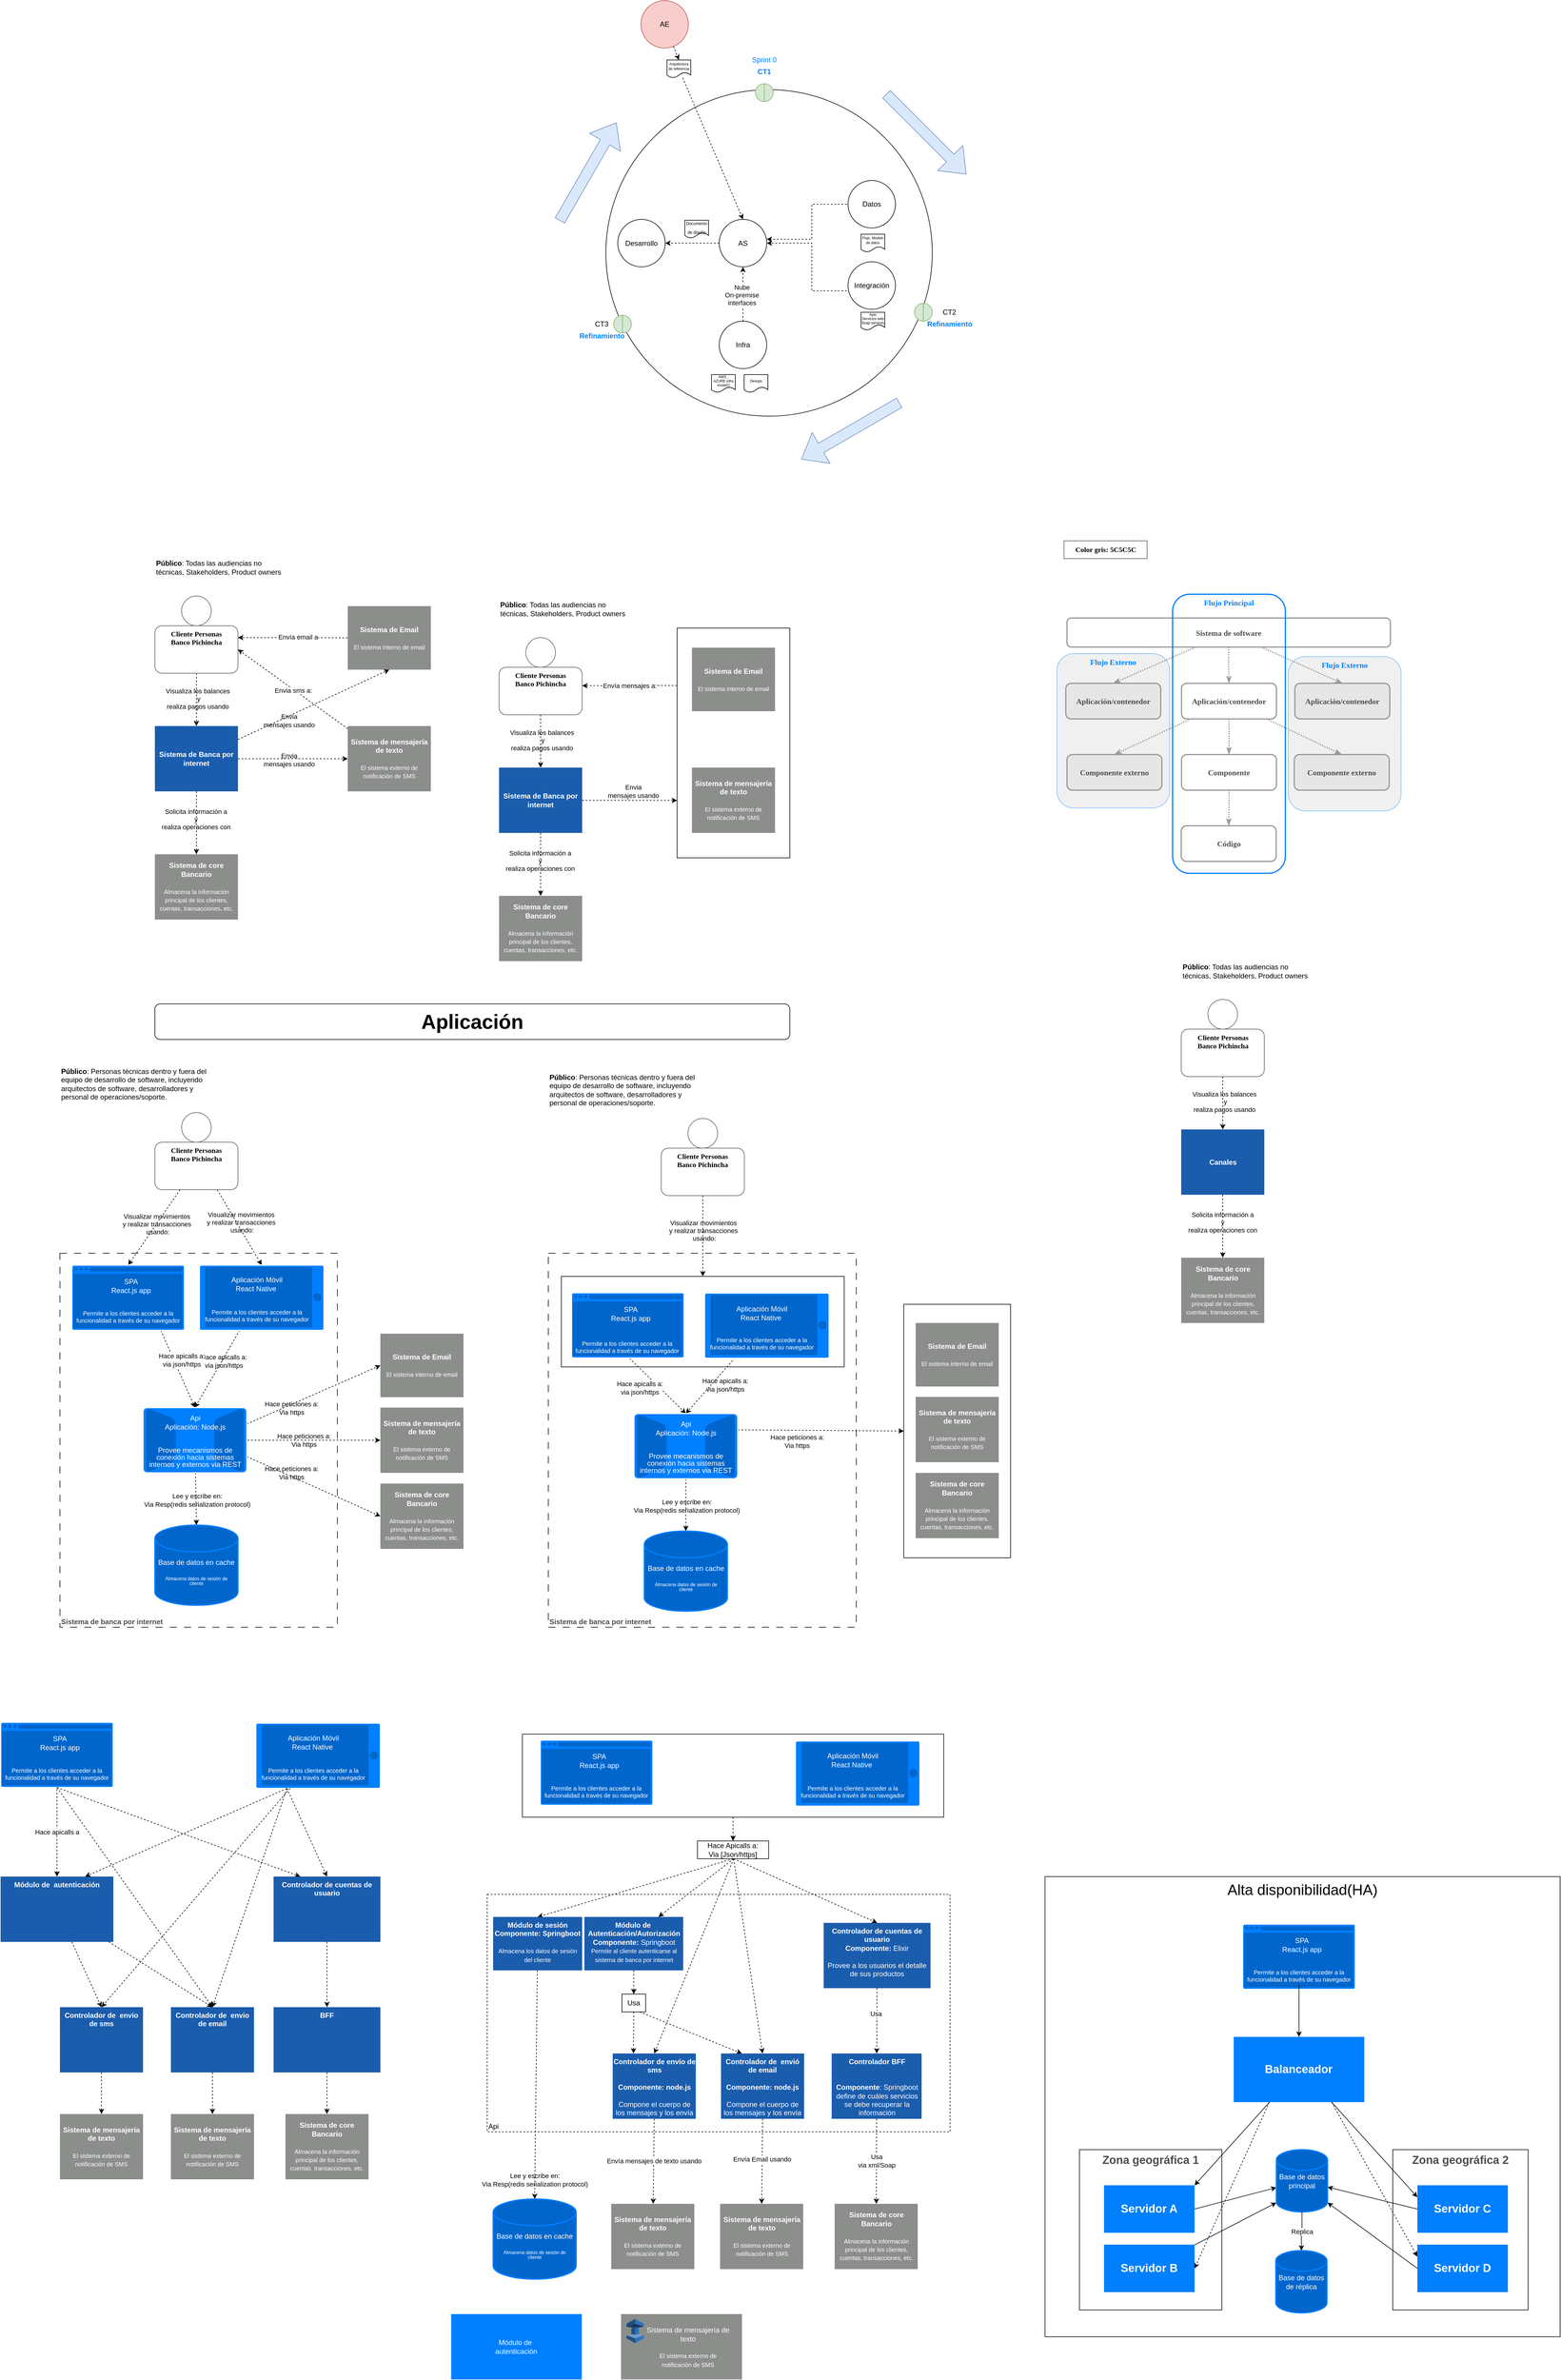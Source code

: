 <mxfile version="21.1.2" type="github">
  <diagram name="Documento de diseño" id="5xXigNw81EJupU0OhcUT">
    <mxGraphModel dx="5670" dy="3275" grid="1" gridSize="10" guides="1" tooltips="1" connect="1" arrows="1" fold="1" page="1" pageScale="1" pageWidth="850" pageHeight="1100" math="0" shadow="0">
      <root>
        <mxCell id="0" />
        <mxCell id="1" parent="0" />
        <mxCell id="-3mBq9XIpbwt4fqk6Xmk-57" value="&lt;font style=&quot;font-size: 25px;&quot;&gt;Alta disponibilidad(HA)&lt;/font&gt;" style="rounded=0;whiteSpace=wrap;html=1;verticalAlign=top;" parent="1" vertex="1">
          <mxGeometry x="790" y="2080" width="868" height="775.24" as="geometry" />
        </mxCell>
        <mxCell id="-3mBq9XIpbwt4fqk6Xmk-16" value="&lt;span style=&quot;border-color: var(--border-color);&quot;&gt;&lt;font color=&quot;#4d4d4d&quot; style=&quot;border-color: var(--border-color); font-size: 19px;&quot;&gt;Zona geográfica 1&lt;/font&gt;&lt;/span&gt;" style="rounded=0;whiteSpace=wrap;html=1;verticalAlign=top;fontStyle=1" parent="1" vertex="1">
          <mxGeometry x="848" y="2540" width="240" height="270" as="geometry" />
        </mxCell>
        <mxCell id="9TUpL0q0CXCW9BR0KKGh-57" value="&lt;font color=&quot;#4d4d4d&quot;&gt;Sistema de banca por internet&lt;/font&gt;" style="rounded=0;whiteSpace=wrap;html=1;fillColor=none;strokeColor=default;fontColor=#FFFFFF;fontStyle=1;dashed=1;dashPattern=12 12;verticalAlign=bottom;align=left;" parent="1" vertex="1">
          <mxGeometry x="-47" y="1030" width="519" height="630" as="geometry" />
        </mxCell>
        <mxCell id="ei7oCXHE7Z7txw9ftO8O-56" value="Api" style="rounded=0;whiteSpace=wrap;html=1;fillColor=none;dashed=1;verticalAlign=bottom;align=left;" parent="1" vertex="1">
          <mxGeometry x="-150" y="2110" width="780" height="400" as="geometry" />
        </mxCell>
        <mxCell id="ei7oCXHE7Z7txw9ftO8O-42" style="rounded=0;orthogonalLoop=1;jettySize=auto;html=1;entryX=0.5;entryY=0;entryDx=0;entryDy=0;dashed=1;" parent="1" source="ei7oCXHE7Z7txw9ftO8O-40" target="ei7oCXHE7Z7txw9ftO8O-41" edge="1">
          <mxGeometry relative="1" as="geometry" />
        </mxCell>
        <mxCell id="ei7oCXHE7Z7txw9ftO8O-40" value="" style="rounded=0;whiteSpace=wrap;html=1;" parent="1" vertex="1">
          <mxGeometry x="-90.69" y="1840" width="710" height="140" as="geometry" />
        </mxCell>
        <mxCell id="9TUpL0q0CXCW9BR0KKGh-54" value="" style="rounded=0;whiteSpace=wrap;html=1;rotation=-90;" parent="1" vertex="1">
          <mxGeometry x="137.06" y="906.95" width="152.5" height="476.62" as="geometry" />
        </mxCell>
        <mxCell id="9TUpL0q0CXCW9BR0KKGh-50" value="" style="rounded=0;whiteSpace=wrap;html=1;" parent="1" vertex="1">
          <mxGeometry x="552" y="1116" width="180" height="427" as="geometry" />
        </mxCell>
        <mxCell id="VuIfssemui66-meUsP0t-33" value="&lt;font color=&quot;#4d4d4d&quot;&gt;Sistema de banca por internet&lt;/font&gt;" style="rounded=0;whiteSpace=wrap;html=1;fillColor=none;strokeColor=default;fontColor=#FFFFFF;fontStyle=1;dashed=1;dashPattern=12 12;verticalAlign=bottom;align=left;" parent="1" vertex="1">
          <mxGeometry x="-870" y="1030" width="467.5" height="630" as="geometry" />
        </mxCell>
        <mxCell id="VuIfssemui66-meUsP0t-23" value="Envía mensajes a:" style="rounded=0;orthogonalLoop=1;jettySize=auto;html=1;exitX=0;exitY=0.25;exitDx=0;exitDy=0;entryX=1;entryY=0.388;entryDx=0;entryDy=0;entryPerimeter=0;dashed=1;" parent="1" source="VuIfssemui66-meUsP0t-22" target="VuIfssemui66-meUsP0t-5" edge="1">
          <mxGeometry relative="1" as="geometry">
            <Array as="points" />
          </mxGeometry>
        </mxCell>
        <mxCell id="VuIfssemui66-meUsP0t-22" value="" style="rounded=0;whiteSpace=wrap;html=1;" parent="1" vertex="1">
          <mxGeometry x="170" y="-23" width="190" height="387" as="geometry" />
        </mxCell>
        <mxCell id="1-YIFYFC2_hRIyP0TVN2-1" value="&lt;span style=&quot;font-size: 13px;&quot;&gt;&lt;font color=&quot;#007fff&quot;&gt;Flujo Externo&lt;/font&gt;&lt;/span&gt;" style="rounded=1;whiteSpace=wrap;html=1;fillColor=#F0F0F0;verticalAlign=top;fontSize=13;fontStyle=1;fontFamily=Tahoma;strokeColor=#007FFF;fontColor=#4D4D4D;strokeWidth=1;dashed=1;dashPattern=1 1;" parent="1" vertex="1">
          <mxGeometry x="810" y="20" width="190" height="260" as="geometry" />
        </mxCell>
        <mxCell id="1-YIFYFC2_hRIyP0TVN2-6" value="&lt;span style=&quot;font-size: 13px;&quot;&gt;&lt;font color=&quot;#007fff&quot;&gt;Flujo Externo&lt;/font&gt;&lt;/span&gt;" style="rounded=1;whiteSpace=wrap;html=1;fillColor=#F0F0F0;verticalAlign=top;fontSize=13;fontStyle=1;fontFamily=Tahoma;strokeColor=#007FFF;fontColor=#4D4D4D;strokeWidth=1;dashed=1;dashPattern=1 1;" parent="1" vertex="1">
          <mxGeometry x="1200" y="25" width="190" height="260" as="geometry" />
        </mxCell>
        <mxCell id="1-YIFYFC2_hRIyP0TVN2-8" style="rounded=0;orthogonalLoop=1;jettySize=auto;html=1;entryX=0.5;entryY=0;entryDx=0;entryDy=0;dashed=1;" parent="1" source="4M5tQRGefW1LcBBxwHNN-3" target="1-YIFYFC2_hRIyP0TVN2-7" edge="1">
          <mxGeometry relative="1" as="geometry" />
        </mxCell>
        <mxCell id="1-YIFYFC2_hRIyP0TVN2-20" value="Visualiza los balances&lt;br&gt;&amp;nbsp;y &lt;br&gt;realiza pagos usando" style="edgeLabel;html=1;align=center;verticalAlign=middle;resizable=0;points=[];labelBackgroundColor=none;" parent="1-YIFYFC2_hRIyP0TVN2-8" vertex="1" connectable="0">
          <mxGeometry x="-0.05" y="2" relative="1" as="geometry">
            <mxPoint as="offset" />
          </mxGeometry>
        </mxCell>
        <mxCell id="4M5tQRGefW1LcBBxwHNN-3" value="Cliente Personas &lt;br&gt;Banco Pichincha" style="rounded=1;whiteSpace=wrap;html=1;verticalAlign=top;fontColor=#000000;strokeColor=#5C5C5C;fontStyle=1;fontFamily=Tahoma;" parent="1" vertex="1">
          <mxGeometry x="-710" y="-27" width="140" height="80" as="geometry" />
        </mxCell>
        <mxCell id="4M5tQRGefW1LcBBxwHNN-4" value="" style="ellipse;whiteSpace=wrap;html=1;aspect=fixed;fontColor=#000000;strokeColor=#5C5C5C;fontStyle=1;fontFamily=Tahoma;" parent="1" vertex="1">
          <mxGeometry x="-665" y="-77" width="50" height="50" as="geometry" />
        </mxCell>
        <mxCell id="4M5tQRGefW1LcBBxwHNN-7" value="" style="edgeStyle=orthogonalEdgeStyle;rounded=0;orthogonalLoop=1;jettySize=auto;html=1;dashed=1;dashPattern=1 1;endArrow=classicThin;endFill=1;fontColor=#4D4D4D;strokeColor=#999999;fontStyle=1;fontFamily=Tahoma;fontSize=13;strokeWidth=2;" parent="1" source="4M5tQRGefW1LcBBxwHNN-5" target="4M5tQRGefW1LcBBxwHNN-6" edge="1">
          <mxGeometry relative="1" as="geometry" />
        </mxCell>
        <mxCell id="4M5tQRGefW1LcBBxwHNN-16" style="rounded=0;orthogonalLoop=1;jettySize=auto;html=1;entryX=0.5;entryY=0;entryDx=0;entryDy=0;dashed=1;dashPattern=1 1;endArrow=classicThin;endFill=1;fontColor=#4D4D4D;strokeColor=#999999;fontStyle=1;fontFamily=Tahoma;fontSize=13;strokeWidth=2;" parent="1" source="4M5tQRGefW1LcBBxwHNN-5" target="4M5tQRGefW1LcBBxwHNN-13" edge="1">
          <mxGeometry relative="1" as="geometry" />
        </mxCell>
        <mxCell id="4M5tQRGefW1LcBBxwHNN-17" style="rounded=0;orthogonalLoop=1;jettySize=auto;html=1;entryX=0.5;entryY=0;entryDx=0;entryDy=0;dashed=1;dashPattern=1 1;endArrow=classicThin;endFill=1;fontColor=#4D4D4D;strokeColor=#999999;fontStyle=1;fontFamily=Tahoma;fontSize=13;strokeWidth=2;" parent="1" source="4M5tQRGefW1LcBBxwHNN-5" target="4M5tQRGefW1LcBBxwHNN-12" edge="1">
          <mxGeometry relative="1" as="geometry" />
        </mxCell>
        <mxCell id="4M5tQRGefW1LcBBxwHNN-5" value="Sistema de software" style="rounded=1;whiteSpace=wrap;html=1;fontColor=#4D4D4D;strokeColor=#999999;fontStyle=1;fontFamily=Tahoma;fontSize=13;strokeWidth=2;" parent="1" vertex="1">
          <mxGeometry x="827" y="-40" width="545" height="49" as="geometry" />
        </mxCell>
        <mxCell id="4M5tQRGefW1LcBBxwHNN-9" value="" style="edgeStyle=orthogonalEdgeStyle;rounded=0;orthogonalLoop=1;jettySize=auto;html=1;dashed=1;dashPattern=1 1;endArrow=classicThin;endFill=1;fontColor=#4D4D4D;strokeColor=#999999;fontStyle=1;fontFamily=Tahoma;fontSize=13;strokeWidth=2;" parent="1" source="4M5tQRGefW1LcBBxwHNN-6" target="4M5tQRGefW1LcBBxwHNN-8" edge="1">
          <mxGeometry relative="1" as="geometry" />
        </mxCell>
        <mxCell id="4M5tQRGefW1LcBBxwHNN-18" style="rounded=0;orthogonalLoop=1;jettySize=auto;html=1;entryX=0.5;entryY=0;entryDx=0;entryDy=0;dashed=1;dashPattern=1 1;endArrow=classicThin;endFill=1;fontColor=#4D4D4D;strokeColor=#999999;fontStyle=1;fontFamily=Tahoma;fontSize=13;strokeWidth=2;" parent="1" source="4M5tQRGefW1LcBBxwHNN-6" target="4M5tQRGefW1LcBBxwHNN-14" edge="1">
          <mxGeometry relative="1" as="geometry" />
        </mxCell>
        <mxCell id="4M5tQRGefW1LcBBxwHNN-19" style="rounded=0;orthogonalLoop=1;jettySize=auto;html=1;entryX=0.5;entryY=0;entryDx=0;entryDy=0;dashed=1;dashPattern=1 1;endArrow=classicThin;endFill=1;fontColor=#4D4D4D;strokeColor=#999999;fontStyle=1;fontFamily=Tahoma;fontSize=13;strokeWidth=2;" parent="1" source="4M5tQRGefW1LcBBxwHNN-6" target="4M5tQRGefW1LcBBxwHNN-15" edge="1">
          <mxGeometry relative="1" as="geometry" />
        </mxCell>
        <mxCell id="4M5tQRGefW1LcBBxwHNN-6" value="Aplicación/contenedor" style="rounded=1;whiteSpace=wrap;html=1;fontColor=#4D4D4D;strokeColor=#999999;fontStyle=1;fontFamily=Tahoma;fontSize=13;strokeWidth=2;" parent="1" vertex="1">
          <mxGeometry x="1020" y="70" width="160" height="60" as="geometry" />
        </mxCell>
        <mxCell id="4M5tQRGefW1LcBBxwHNN-11" value="" style="edgeStyle=orthogonalEdgeStyle;rounded=0;orthogonalLoop=1;jettySize=auto;html=1;dashed=1;dashPattern=1 1;endArrow=classicThin;endFill=1;fontColor=#4D4D4D;strokeColor=#999999;fontStyle=1;fontFamily=Tahoma;fontSize=13;strokeWidth=2;" parent="1" source="4M5tQRGefW1LcBBxwHNN-8" target="4M5tQRGefW1LcBBxwHNN-10" edge="1">
          <mxGeometry relative="1" as="geometry" />
        </mxCell>
        <mxCell id="4M5tQRGefW1LcBBxwHNN-8" value="Componente" style="rounded=1;whiteSpace=wrap;html=1;fontColor=#4D4D4D;strokeColor=#999999;fontStyle=1;fontFamily=Tahoma;fontSize=13;strokeWidth=2;" parent="1" vertex="1">
          <mxGeometry x="1020" y="190" width="160" height="60" as="geometry" />
        </mxCell>
        <mxCell id="4M5tQRGefW1LcBBxwHNN-10" value="Código" style="rounded=1;whiteSpace=wrap;html=1;fontColor=#4D4D4D;strokeColor=#999999;fontStyle=1;fontFamily=Tahoma;fontSize=13;strokeWidth=2;" parent="1" vertex="1">
          <mxGeometry x="1019.5" y="310" width="160" height="60" as="geometry" />
        </mxCell>
        <mxCell id="4M5tQRGefW1LcBBxwHNN-12" value="Aplicación/contenedor" style="rounded=1;whiteSpace=wrap;html=1;fontColor=#4D4D4D;strokeColor=#999999;fontStyle=1;fontFamily=Tahoma;fontSize=13;strokeWidth=2;fillColor=#E6E6E6;" parent="1" vertex="1">
          <mxGeometry x="1211" y="70" width="160" height="60" as="geometry" />
        </mxCell>
        <mxCell id="4M5tQRGefW1LcBBxwHNN-13" value="Aplicación/contenedor" style="rounded=1;whiteSpace=wrap;html=1;fontColor=#4D4D4D;strokeColor=#999999;fontStyle=1;fontFamily=Tahoma;fontSize=13;strokeWidth=2;fillColor=#E6E6E6;" parent="1" vertex="1">
          <mxGeometry x="825" y="70" width="160" height="60" as="geometry" />
        </mxCell>
        <mxCell id="4M5tQRGefW1LcBBxwHNN-14" value="Componente externo" style="rounded=1;whiteSpace=wrap;html=1;fontColor=#4D4D4D;strokeColor=#999999;fontStyle=1;fontFamily=Tahoma;fontSize=13;strokeWidth=2;fillColor=#E6E6E6;" parent="1" vertex="1">
          <mxGeometry x="827" y="190" width="160" height="60" as="geometry" />
        </mxCell>
        <mxCell id="4M5tQRGefW1LcBBxwHNN-15" value="Componente externo" style="rounded=1;whiteSpace=wrap;html=1;fontColor=#4D4D4D;strokeColor=#999999;fontStyle=1;fontFamily=Tahoma;fontSize=13;strokeWidth=2;fillColor=#E6E6E6;" parent="1" vertex="1">
          <mxGeometry x="1210" y="190" width="160" height="60" as="geometry" />
        </mxCell>
        <mxCell id="4M5tQRGefW1LcBBxwHNN-20" value="Color gris: 5C5C5C" style="text;html=1;align=center;verticalAlign=middle;resizable=0;points=[];autosize=1;strokeColor=#5C5C5C;fillColor=none;fontColor=#000000;fontStyle=1;fontFamily=Tahoma;" parent="1" vertex="1">
          <mxGeometry x="822" y="-170" width="140" height="30" as="geometry" />
        </mxCell>
        <mxCell id="4M5tQRGefW1LcBBxwHNN-21" value="&lt;span style=&quot;font-size: 13px;&quot;&gt;&lt;font color=&quot;#007fff&quot;&gt;Flujo Principal&lt;/font&gt;&lt;/span&gt;" style="rounded=1;whiteSpace=wrap;html=1;fillColor=none;verticalAlign=top;fontSize=13;fontStyle=1;fontFamily=Tahoma;strokeColor=#007FFF;fontColor=#4D4D4D;strokeWidth=2;" parent="1" vertex="1">
          <mxGeometry x="1005" y="-80" width="190" height="470" as="geometry" />
        </mxCell>
        <mxCell id="1-YIFYFC2_hRIyP0TVN2-10" value="" style="rounded=0;orthogonalLoop=1;jettySize=auto;html=1;dashed=1;" parent="1" source="1-YIFYFC2_hRIyP0TVN2-7" target="1-YIFYFC2_hRIyP0TVN2-9" edge="1">
          <mxGeometry relative="1" as="geometry" />
        </mxCell>
        <mxCell id="1-YIFYFC2_hRIyP0TVN2-19" value="Solicita información a &lt;br&gt;y &lt;br&gt;realiza operaciones con" style="edgeLabel;html=1;align=center;verticalAlign=middle;resizable=0;points=[];labelBackgroundColor=none;" parent="1-YIFYFC2_hRIyP0TVN2-10" vertex="1" connectable="0">
          <mxGeometry x="-0.125" y="-1" relative="1" as="geometry">
            <mxPoint as="offset" />
          </mxGeometry>
        </mxCell>
        <mxCell id="1-YIFYFC2_hRIyP0TVN2-13" style="rounded=0;orthogonalLoop=1;jettySize=auto;html=1;entryX=0.5;entryY=1;entryDx=0;entryDy=0;dashed=1;" parent="1" source="1-YIFYFC2_hRIyP0TVN2-7" target="1-YIFYFC2_hRIyP0TVN2-11" edge="1">
          <mxGeometry relative="1" as="geometry" />
        </mxCell>
        <mxCell id="1-YIFYFC2_hRIyP0TVN2-14" style="rounded=0;orthogonalLoop=1;jettySize=auto;html=1;entryX=0;entryY=0.5;entryDx=0;entryDy=0;dashed=1;" parent="1" source="1-YIFYFC2_hRIyP0TVN2-7" target="1-YIFYFC2_hRIyP0TVN2-12" edge="1">
          <mxGeometry relative="1" as="geometry" />
        </mxCell>
        <mxCell id="1-YIFYFC2_hRIyP0TVN2-7" value="Sistema de Banca por internet" style="rounded=0;whiteSpace=wrap;html=1;fillColor=#1B5DAD;strokeColor=none;fontColor=#FFFFFF;fontStyle=1" parent="1" vertex="1">
          <mxGeometry x="-710" y="142" width="140" height="110" as="geometry" />
        </mxCell>
        <mxCell id="1-YIFYFC2_hRIyP0TVN2-9" value="Sistema de core Bancario&lt;br&gt;&lt;br&gt;&lt;span style=&quot;font-weight: normal;&quot;&gt;&lt;font style=&quot;font-size: 10px;&quot;&gt;Almacena la información principal de los clientes, cuentas, transacciones, etc.&lt;/font&gt;&lt;/span&gt;" style="rounded=0;whiteSpace=wrap;html=1;fillColor=#8B8E8B;fontColor=#FFFFFF;fontStyle=1;strokeColor=none;" parent="1" vertex="1">
          <mxGeometry x="-710" y="358" width="140" height="110" as="geometry" />
        </mxCell>
        <mxCell id="1-YIFYFC2_hRIyP0TVN2-16" style="rounded=0;orthogonalLoop=1;jettySize=auto;html=1;dashed=1;entryX=1;entryY=0.25;entryDx=0;entryDy=0;" parent="1" source="1-YIFYFC2_hRIyP0TVN2-11" target="4M5tQRGefW1LcBBxwHNN-3" edge="1">
          <mxGeometry relative="1" as="geometry">
            <mxPoint x="-570" y="13" as="targetPoint" />
          </mxGeometry>
        </mxCell>
        <mxCell id="1-YIFYFC2_hRIyP0TVN2-17" value="Envía email a" style="edgeLabel;html=1;align=center;verticalAlign=middle;resizable=0;points=[];" parent="1-YIFYFC2_hRIyP0TVN2-16" vertex="1" connectable="0">
          <mxGeometry x="-0.09" y="-1" relative="1" as="geometry">
            <mxPoint as="offset" />
          </mxGeometry>
        </mxCell>
        <mxCell id="1-YIFYFC2_hRIyP0TVN2-11" value="Sistema de Email&lt;br&gt;&lt;br&gt;&lt;span style=&quot;font-weight: normal;&quot;&gt;&lt;font style=&quot;font-size: 10px;&quot;&gt;El sistema interno de email&lt;/font&gt;&lt;/span&gt;" style="rounded=0;whiteSpace=wrap;html=1;fontColor=#FFFFFF;fillColor=#8B8E8B;fontStyle=1;strokeColor=none;" parent="1" vertex="1">
          <mxGeometry x="-385" y="-60" width="140" height="107" as="geometry" />
        </mxCell>
        <mxCell id="1-YIFYFC2_hRIyP0TVN2-15" style="rounded=0;orthogonalLoop=1;jettySize=auto;html=1;entryX=1;entryY=0.5;entryDx=0;entryDy=0;dashed=1;" parent="1" source="1-YIFYFC2_hRIyP0TVN2-12" target="4M5tQRGefW1LcBBxwHNN-3" edge="1">
          <mxGeometry relative="1" as="geometry" />
        </mxCell>
        <mxCell id="1-YIFYFC2_hRIyP0TVN2-18" value="Envia &lt;br&gt;mensajes usando" style="edgeLabel;html=1;align=center;verticalAlign=middle;resizable=0;points=[];labelBackgroundColor=none;" parent="1-YIFYFC2_hRIyP0TVN2-15" vertex="1" connectable="0">
          <mxGeometry x="0.105" y="2" relative="1" as="geometry">
            <mxPoint x="4" y="58" as="offset" />
          </mxGeometry>
        </mxCell>
        <mxCell id="VuIfssemui66-meUsP0t-1" value="Envia sms a:" style="edgeLabel;html=1;align=center;verticalAlign=middle;resizable=0;points=[];" parent="1-YIFYFC2_hRIyP0TVN2-15" vertex="1" connectable="0">
          <mxGeometry x="0.261" y="1" relative="1" as="geometry">
            <mxPoint x="25" y="19" as="offset" />
          </mxGeometry>
        </mxCell>
        <mxCell id="1-YIFYFC2_hRIyP0TVN2-12" value="Sistema de mensajería de texto&lt;br&gt;&lt;br&gt;&lt;span style=&quot;font-size: 10px; font-weight: 400;&quot;&gt;El sistema externo de notificación de SMS&lt;/span&gt;&lt;span style=&quot;font-weight: normal;&quot;&gt;&lt;br&gt;&lt;/span&gt;" style="rounded=0;whiteSpace=wrap;html=1;fillColor=#8B8E8B;fontColor=#FFFFFF;fontStyle=1;strokeColor=none;" parent="1" vertex="1">
          <mxGeometry x="-385" y="142" width="140" height="110" as="geometry" />
        </mxCell>
        <mxCell id="1-YIFYFC2_hRIyP0TVN2-21" value="&lt;b&gt;Público&lt;/b&gt;: Todas las audiencias no técnicas, Stakeholders, Product owners" style="text;html=1;strokeColor=none;fillColor=none;align=left;verticalAlign=middle;whiteSpace=wrap;rounded=0;" parent="1" vertex="1">
          <mxGeometry x="-710" y="-140" width="230" height="30" as="geometry" />
        </mxCell>
        <mxCell id="VuIfssemui66-meUsP0t-2" value="Envia &lt;br&gt;mensajes usando" style="edgeLabel;html=1;align=center;verticalAlign=middle;resizable=0;points=[];labelBackgroundColor=none;" parent="1" vertex="1" connectable="0">
          <mxGeometry x="-510.0" y="196.997" as="geometry">
            <mxPoint x="26" y="2" as="offset" />
          </mxGeometry>
        </mxCell>
        <mxCell id="VuIfssemui66-meUsP0t-3" style="rounded=0;orthogonalLoop=1;jettySize=auto;html=1;entryX=0.5;entryY=0;entryDx=0;entryDy=0;dashed=1;" parent="1" source="VuIfssemui66-meUsP0t-5" target="VuIfssemui66-meUsP0t-11" edge="1">
          <mxGeometry relative="1" as="geometry" />
        </mxCell>
        <mxCell id="VuIfssemui66-meUsP0t-4" value="Visualiza los balances&lt;br&gt;&amp;nbsp;y &lt;br&gt;realiza pagos usando" style="edgeLabel;html=1;align=center;verticalAlign=middle;resizable=0;points=[];labelBackgroundColor=none;" parent="VuIfssemui66-meUsP0t-3" vertex="1" connectable="0">
          <mxGeometry x="-0.05" y="2" relative="1" as="geometry">
            <mxPoint as="offset" />
          </mxGeometry>
        </mxCell>
        <mxCell id="VuIfssemui66-meUsP0t-5" value="Cliente Personas &lt;br&gt;Banco Pichincha" style="rounded=1;whiteSpace=wrap;html=1;verticalAlign=top;fontColor=#000000;strokeColor=#5C5C5C;fontStyle=1;fontFamily=Tahoma;" parent="1" vertex="1">
          <mxGeometry x="-130" y="43" width="140" height="80" as="geometry" />
        </mxCell>
        <mxCell id="VuIfssemui66-meUsP0t-6" value="" style="ellipse;whiteSpace=wrap;html=1;aspect=fixed;fontColor=#000000;strokeColor=#5C5C5C;fontStyle=1;fontFamily=Tahoma;" parent="1" vertex="1">
          <mxGeometry x="-85" y="-7" width="50" height="50" as="geometry" />
        </mxCell>
        <mxCell id="VuIfssemui66-meUsP0t-7" value="" style="rounded=0;orthogonalLoop=1;jettySize=auto;html=1;dashed=1;" parent="1" source="VuIfssemui66-meUsP0t-11" target="VuIfssemui66-meUsP0t-12" edge="1">
          <mxGeometry relative="1" as="geometry" />
        </mxCell>
        <mxCell id="VuIfssemui66-meUsP0t-8" value="Solicita información a &lt;br&gt;y &lt;br&gt;realiza operaciones con" style="edgeLabel;html=1;align=center;verticalAlign=middle;resizable=0;points=[];labelBackgroundColor=none;" parent="VuIfssemui66-meUsP0t-7" vertex="1" connectable="0">
          <mxGeometry x="-0.125" y="-1" relative="1" as="geometry">
            <mxPoint as="offset" />
          </mxGeometry>
        </mxCell>
        <mxCell id="VuIfssemui66-meUsP0t-10" style="rounded=0;orthogonalLoop=1;jettySize=auto;html=1;entryX=0;entryY=0.75;entryDx=0;entryDy=0;dashed=1;" parent="1" source="VuIfssemui66-meUsP0t-11" target="VuIfssemui66-meUsP0t-22" edge="1">
          <mxGeometry relative="1" as="geometry" />
        </mxCell>
        <mxCell id="VuIfssemui66-meUsP0t-11" value="Sistema de Banca por internet" style="rounded=0;whiteSpace=wrap;html=1;fillColor=#1B5DAD;strokeColor=none;fontColor=#FFFFFF;fontStyle=1" parent="1" vertex="1">
          <mxGeometry x="-130" y="212" width="140" height="110" as="geometry" />
        </mxCell>
        <mxCell id="VuIfssemui66-meUsP0t-12" value="Sistema de core Bancario&lt;br&gt;&lt;br&gt;&lt;span style=&quot;font-weight: normal;&quot;&gt;&lt;font style=&quot;font-size: 10px;&quot;&gt;Almacena la información principal de los clientes, cuentas, transacciones, etc.&lt;/font&gt;&lt;/span&gt;" style="rounded=0;whiteSpace=wrap;html=1;fillColor=#8B8E8B;fontColor=#FFFFFF;fontStyle=1;strokeColor=none;" parent="1" vertex="1">
          <mxGeometry x="-130" y="428" width="140" height="110" as="geometry" />
        </mxCell>
        <mxCell id="VuIfssemui66-meUsP0t-15" value="Sistema de Email&lt;br&gt;&lt;br&gt;&lt;span style=&quot;font-weight: normal;&quot;&gt;&lt;font style=&quot;font-size: 10px;&quot;&gt;El sistema interno de email&lt;/font&gt;&lt;/span&gt;" style="rounded=0;whiteSpace=wrap;html=1;fontColor=#FFFFFF;fillColor=#8B8E8B;fontStyle=1;strokeColor=none;" parent="1" vertex="1">
          <mxGeometry x="195" y="10" width="140" height="107" as="geometry" />
        </mxCell>
        <mxCell id="VuIfssemui66-meUsP0t-19" value="Sistema de mensajería de texto&lt;br&gt;&lt;br&gt;&lt;span style=&quot;font-size: 10px; font-weight: 400;&quot;&gt;El sistema externo de notificación de SMS&lt;/span&gt;&lt;span style=&quot;font-weight: normal;&quot;&gt;&lt;br&gt;&lt;/span&gt;" style="rounded=0;whiteSpace=wrap;html=1;fillColor=#8B8E8B;fontColor=#FFFFFF;fontStyle=1;strokeColor=none;" parent="1" vertex="1">
          <mxGeometry x="195" y="212" width="140" height="110" as="geometry" />
        </mxCell>
        <mxCell id="VuIfssemui66-meUsP0t-20" value="&lt;b&gt;Público&lt;/b&gt;: Todas las audiencias no técnicas, Stakeholders, Product owners" style="text;html=1;strokeColor=none;fillColor=none;align=left;verticalAlign=middle;whiteSpace=wrap;rounded=0;" parent="1" vertex="1">
          <mxGeometry x="-130" y="-70" width="230" height="30" as="geometry" />
        </mxCell>
        <mxCell id="VuIfssemui66-meUsP0t-21" value="Envia &lt;br&gt;mensajes usando" style="edgeLabel;html=1;align=center;verticalAlign=middle;resizable=0;points=[];labelBackgroundColor=none;" parent="1" vertex="1" connectable="0">
          <mxGeometry x="70.0" y="249.997" as="geometry">
            <mxPoint x="26" y="2" as="offset" />
          </mxGeometry>
        </mxCell>
        <mxCell id="VuIfssemui66-meUsP0t-26" style="rounded=0;orthogonalLoop=1;jettySize=auto;html=1;entryX=0.5;entryY=0;entryDx=0;entryDy=0;dashed=1;" parent="1" source="VuIfssemui66-meUsP0t-28" target="VuIfssemui66-meUsP0t-54" edge="1">
          <mxGeometry relative="1" as="geometry" />
        </mxCell>
        <mxCell id="VuIfssemui66-meUsP0t-27" value="Visualizar movimientos &lt;br&gt;y realizar transacciones&lt;br&gt;&amp;nbsp;usando:" style="edgeLabel;html=1;align=center;verticalAlign=middle;resizable=0;points=[];labelBackgroundColor=none;" parent="VuIfssemui66-meUsP0t-26" vertex="1" connectable="0">
          <mxGeometry x="-0.05" y="2" relative="1" as="geometry">
            <mxPoint y="-4" as="offset" />
          </mxGeometry>
        </mxCell>
        <mxCell id="VuIfssemui66-meUsP0t-61" style="rounded=0;orthogonalLoop=1;jettySize=auto;html=1;exitX=0.75;exitY=1;exitDx=0;exitDy=0;dashed=1;entryX=0.5;entryY=0;entryDx=0;entryDy=0;" parent="1" source="VuIfssemui66-meUsP0t-28" target="VuIfssemui66-meUsP0t-43" edge="1">
          <mxGeometry relative="1" as="geometry" />
        </mxCell>
        <mxCell id="VuIfssemui66-meUsP0t-64" value="Visualizar movimientos&lt;br style=&quot;border-color: var(--border-color);&quot;&gt;y realizar transacciones&lt;br style=&quot;border-color: var(--border-color);&quot;&gt;&amp;nbsp;usando:" style="edgeLabel;html=1;align=center;verticalAlign=middle;resizable=0;points=[];labelBackgroundColor=none;" parent="VuIfssemui66-meUsP0t-61" vertex="1" connectable="0">
          <mxGeometry x="-0.224" y="1" relative="1" as="geometry">
            <mxPoint x="10" y="6" as="offset" />
          </mxGeometry>
        </mxCell>
        <mxCell id="VuIfssemui66-meUsP0t-28" value="Cliente Personas &lt;br&gt;Banco Pichincha" style="rounded=1;whiteSpace=wrap;html=1;verticalAlign=top;fontColor=#000000;strokeColor=#5C5C5C;fontStyle=1;fontFamily=Tahoma;" parent="1" vertex="1">
          <mxGeometry x="-710" y="843" width="140" height="80" as="geometry" />
        </mxCell>
        <mxCell id="VuIfssemui66-meUsP0t-29" value="" style="ellipse;whiteSpace=wrap;html=1;aspect=fixed;fontColor=#000000;strokeColor=#5C5C5C;fontStyle=1;fontFamily=Tahoma;" parent="1" vertex="1">
          <mxGeometry x="-665" y="793" width="50" height="50" as="geometry" />
        </mxCell>
        <mxCell id="VuIfssemui66-meUsP0t-37" value="&lt;b&gt;Público&lt;/b&gt;:&amp;nbsp;Personas técnicas dentro y fuera del equipo de desarrollo de software, incluyendo arquitectos de software, desarrolladores y personal de operaciones/soporte." style="text;html=1;strokeColor=none;fillColor=none;align=left;verticalAlign=middle;whiteSpace=wrap;rounded=0;" parent="1" vertex="1">
          <mxGeometry x="-870" y="720" width="260" height="50" as="geometry" />
        </mxCell>
        <mxCell id="VuIfssemui66-meUsP0t-39" value="&lt;b&gt;&lt;font style=&quot;font-size: 34px;&quot;&gt;Aplicación&lt;/font&gt;&lt;/b&gt;" style="rounded=1;whiteSpace=wrap;html=1;" parent="1" vertex="1">
          <mxGeometry x="-710" y="610" width="1070" height="60" as="geometry" />
        </mxCell>
        <mxCell id="VuIfssemui66-meUsP0t-78" style="rounded=0;orthogonalLoop=1;jettySize=auto;html=1;entryX=0.5;entryY=0;entryDx=0;entryDy=0;dashed=1;" parent="1" target="VuIfssemui66-meUsP0t-66" edge="1">
          <mxGeometry relative="1" as="geometry">
            <mxPoint x="-700" y="1160" as="sourcePoint" />
          </mxGeometry>
        </mxCell>
        <mxCell id="VuIfssemui66-meUsP0t-79" style="rounded=0;orthogonalLoop=1;jettySize=auto;html=1;entryX=0.5;entryY=0;entryDx=0;entryDy=0;dashed=1;" parent="1" source="VuIfssemui66-meUsP0t-52" target="VuIfssemui66-meUsP0t-66" edge="1">
          <mxGeometry relative="1" as="geometry" />
        </mxCell>
        <mxCell id="VuIfssemui66-meUsP0t-86" value="Hace apicalls a:&lt;br&gt;&amp;nbsp;via json/https&amp;nbsp;" style="edgeLabel;html=1;align=center;verticalAlign=middle;resizable=0;points=[];labelBackgroundColor=none;" parent="VuIfssemui66-meUsP0t-79" vertex="1" connectable="0">
          <mxGeometry x="-0.098" relative="1" as="geometry">
            <mxPoint x="5" y="-4" as="offset" />
          </mxGeometry>
        </mxCell>
        <mxCell id="VuIfssemui66-meUsP0t-82" value="Sistema de Email&lt;br&gt;&lt;br&gt;&lt;span style=&quot;font-weight: normal;&quot;&gt;&lt;font style=&quot;font-size: 10px;&quot;&gt;El sistema interno de email&lt;/font&gt;&lt;/span&gt;" style="rounded=0;whiteSpace=wrap;html=1;fontColor=#FFFFFF;fillColor=#8B8E8B;fontStyle=1;strokeColor=none;" parent="1" vertex="1">
          <mxGeometry x="-330" y="1165.5" width="140" height="107" as="geometry" />
        </mxCell>
        <mxCell id="VuIfssemui66-meUsP0t-83" value="Sistema de mensajería de texto&lt;br&gt;&lt;br&gt;&lt;span style=&quot;font-size: 10px; font-weight: 400;&quot;&gt;El sistema externo de notificación de SMS&lt;/span&gt;&lt;span style=&quot;font-weight: normal;&quot;&gt;&lt;br&gt;&lt;/span&gt;" style="rounded=0;whiteSpace=wrap;html=1;fillColor=#8B8E8B;fontColor=#FFFFFF;fontStyle=1;strokeColor=none;" parent="1" vertex="1">
          <mxGeometry x="-330" y="1290" width="140" height="110" as="geometry" />
        </mxCell>
        <mxCell id="VuIfssemui66-meUsP0t-87" value="Hace apicalls a:&lt;br&gt;&amp;nbsp;via json/https&amp;nbsp;" style="edgeLabel;html=1;align=center;verticalAlign=middle;resizable=0;points=[];" parent="1" vertex="1" connectable="0">
          <mxGeometry x="-665.004" y="1209.998" as="geometry" />
        </mxCell>
        <mxCell id="VuIfssemui66-meUsP0t-93" style="rounded=0;orthogonalLoop=1;jettySize=auto;html=1;exitX=1;exitY=0.25;exitDx=0;exitDy=0;entryX=0;entryY=0.5;entryDx=0;entryDy=0;dashed=1;" parent="1" source="VuIfssemui66-meUsP0t-66" target="VuIfssemui66-meUsP0t-82" edge="1">
          <mxGeometry relative="1" as="geometry" />
        </mxCell>
        <mxCell id="VuIfssemui66-meUsP0t-124" value="Hace peticiones a:&lt;br style=&quot;border-color: var(--border-color);&quot;&gt;Via https" style="edgeLabel;html=1;align=center;verticalAlign=middle;resizable=0;points=[];fontSize=11;fontFamily=Helvetica;fontColor=default;labelBackgroundColor=none;" parent="VuIfssemui66-meUsP0t-93" vertex="1" connectable="0">
          <mxGeometry x="-0.084" relative="1" as="geometry">
            <mxPoint x="-28" y="18" as="offset" />
          </mxGeometry>
        </mxCell>
        <mxCell id="VuIfssemui66-meUsP0t-94" style="rounded=0;orthogonalLoop=1;jettySize=auto;html=1;dashed=1;" parent="1" source="VuIfssemui66-meUsP0t-72" target="VuIfssemui66-meUsP0t-83" edge="1">
          <mxGeometry relative="1" as="geometry" />
        </mxCell>
        <mxCell id="VuIfssemui66-meUsP0t-123" value="Hace peticiones a:&lt;br style=&quot;border-color: var(--border-color);&quot;&gt;Via https" style="edgeLabel;html=1;align=center;verticalAlign=middle;resizable=0;points=[];fontSize=11;fontFamily=Helvetica;fontColor=default;labelBackgroundColor=none;" parent="VuIfssemui66-meUsP0t-94" vertex="1" connectable="0">
          <mxGeometry x="0.064" y="-2" relative="1" as="geometry">
            <mxPoint x="-22" y="-2" as="offset" />
          </mxGeometry>
        </mxCell>
        <mxCell id="VuIfssemui66-meUsP0t-95" style="edgeStyle=none;shape=connector;rounded=0;orthogonalLoop=1;jettySize=auto;html=1;entryX=0.5;entryY=0;entryDx=0;entryDy=0;entryPerimeter=0;dashed=1;labelBackgroundColor=default;strokeColor=default;fontFamily=Helvetica;fontSize=11;fontColor=default;endArrow=classic;" parent="1" source="VuIfssemui66-meUsP0t-66" target="VuIfssemui66-meUsP0t-76" edge="1">
          <mxGeometry relative="1" as="geometry" />
        </mxCell>
        <mxCell id="VuIfssemui66-meUsP0t-96" value="Lee y escribe en:&lt;br&gt;Via Resp(redis serialization protocol)" style="edgeLabel;html=1;align=center;verticalAlign=middle;resizable=0;points=[];fontSize=11;fontFamily=Helvetica;fontColor=default;labelBackgroundColor=none;" parent="VuIfssemui66-meUsP0t-95" vertex="1" connectable="0">
          <mxGeometry x="0.038" y="1" relative="1" as="geometry">
            <mxPoint as="offset" />
          </mxGeometry>
        </mxCell>
        <mxCell id="VuIfssemui66-meUsP0t-105" value="Sistema de core Bancario&lt;br&gt;&lt;br&gt;&lt;span style=&quot;font-weight: normal;&quot;&gt;&lt;font style=&quot;font-size: 10px;&quot;&gt;Almacena la información principal de los clientes, cuentas, transacciones, etc.&lt;/font&gt;&lt;/span&gt;" style="rounded=0;whiteSpace=wrap;html=1;fillColor=#8B8E8B;fontColor=#FFFFFF;fontStyle=1;strokeColor=none;" parent="1" vertex="1">
          <mxGeometry x="-330" y="1418" width="140" height="110" as="geometry" />
        </mxCell>
        <mxCell id="VuIfssemui66-meUsP0t-106" style="edgeStyle=none;shape=connector;rounded=0;orthogonalLoop=1;jettySize=auto;html=1;entryX=0;entryY=0.5;entryDx=0;entryDy=0;dashed=1;labelBackgroundColor=default;strokeColor=default;fontFamily=Helvetica;fontSize=11;fontColor=default;endArrow=classic;exitX=1;exitY=0.75;exitDx=0;exitDy=0;" parent="1" source="VuIfssemui66-meUsP0t-66" target="VuIfssemui66-meUsP0t-105" edge="1">
          <mxGeometry relative="1" as="geometry">
            <mxPoint x="-590" y="1400" as="sourcePoint" />
          </mxGeometry>
        </mxCell>
        <mxCell id="VuIfssemui66-meUsP0t-122" value="Hace peticiones a:&lt;br&gt;Via https" style="edgeLabel;html=1;align=center;verticalAlign=middle;resizable=0;points=[];fontSize=11;fontFamily=Helvetica;fontColor=default;labelBackgroundColor=none;" parent="VuIfssemui66-meUsP0t-106" vertex="1" connectable="0">
          <mxGeometry x="-0.18" y="1" relative="1" as="geometry">
            <mxPoint x="-18" y="-13" as="offset" />
          </mxGeometry>
        </mxCell>
        <mxCell id="VuIfssemui66-meUsP0t-121" value="" style="group;fontColor=#FFFFFF;" parent="1" vertex="1" connectable="0">
          <mxGeometry x="-710" y="1488" width="140" height="135" as="geometry" />
        </mxCell>
        <mxCell id="VuIfssemui66-meUsP0t-76" value="" style="strokeWidth=2;html=1;shape=mxgraph.flowchart.database;whiteSpace=wrap;fillColor=#0066CC;strokeColor=#007FFF;fontColor=#FFFFFF;" parent="VuIfssemui66-meUsP0t-121" vertex="1">
          <mxGeometry width="140" height="135" as="geometry" />
        </mxCell>
        <mxCell id="VuIfssemui66-meUsP0t-119" value="Base de datos en cache" style="text;html=1;strokeColor=none;fillColor=none;align=center;verticalAlign=middle;whiteSpace=wrap;rounded=0;fontColor=#FFFFFF;" parent="VuIfssemui66-meUsP0t-121" vertex="1">
          <mxGeometry y="47.5" width="140" height="30" as="geometry" />
        </mxCell>
        <mxCell id="VuIfssemui66-meUsP0t-120" value="&lt;p style=&quot;line-height: 50%;&quot;&gt;&lt;font style=&quot;font-size: 8px;&quot;&gt;Almacena datos de sesión de cliente&lt;/font&gt;&lt;/p&gt;" style="text;html=1;strokeColor=none;fillColor=none;align=center;verticalAlign=middle;whiteSpace=wrap;rounded=0;fontColor=#FFFFFF;" parent="VuIfssemui66-meUsP0t-121" vertex="1">
          <mxGeometry x="5" y="77.5" width="130" height="30" as="geometry" />
        </mxCell>
        <mxCell id="VuIfssemui66-meUsP0t-66" value="" style="rounded=1;whiteSpace=wrap;html=1;perimeterSpacing=0;strokeWidth=2;arcSize=6;strokeColor=#FFFFFF;fillColor=#007FFF;fontColor=#FFFFFF;" parent="1" vertex="1">
          <mxGeometry x="-730" y="1290" width="175" height="110" as="geometry" />
        </mxCell>
        <mxCell id="VuIfssemui66-meUsP0t-72" value="" style="shape=trapezoid;perimeter=trapezoidPerimeter;whiteSpace=wrap;html=1;fixedSize=1;rotation=-90;rounded=1;fillColor=#0066cc;strokeColor=none;fontColor=#FFFFFF;" parent="1" vertex="1">
          <mxGeometry x="-640" y="1320" width="110" height="50" as="geometry" />
        </mxCell>
        <mxCell id="VuIfssemui66-meUsP0t-74" value="" style="shape=trapezoid;perimeter=trapezoidPerimeter;whiteSpace=wrap;html=1;fixedSize=1;rotation=90;rounded=1;fillColor=#0066cc;strokeColor=none;fontColor=#FFFFFF;" parent="1" vertex="1">
          <mxGeometry x="-755" y="1320" width="110" height="50" as="geometry" />
        </mxCell>
        <mxCell id="VuIfssemui66-meUsP0t-84" value="Api&lt;br style=&quot;border-color: var(--border-color);&quot;&gt;Aplicación: Node.js" style="text;html=1;strokeColor=none;fillColor=none;align=center;verticalAlign=middle;whiteSpace=wrap;rounded=0;fontColor=#FFFFFF;" parent="1" vertex="1">
          <mxGeometry x="-712.5" y="1300" width="140" height="30" as="geometry" />
        </mxCell>
        <mxCell id="VuIfssemui66-meUsP0t-85" value="&lt;p style=&quot;line-height: 100%;&quot;&gt;&lt;font style=&quot;font-size: 12px;&quot;&gt;Provee mecanismos de conexión hacia sistemas internos y externos via REST&lt;/font&gt;&lt;/p&gt;" style="text;html=1;strokeColor=none;fillColor=none;align=center;verticalAlign=middle;whiteSpace=wrap;rounded=0;fontColor=#FFFFFF;" parent="1" vertex="1">
          <mxGeometry x="-727" y="1358" width="170" height="30" as="geometry" />
        </mxCell>
        <mxCell id="VuIfssemui66-meUsP0t-134" value="" style="group;fontColor=#FFFFFF;" parent="1" vertex="1" connectable="0">
          <mxGeometry x="-850" y="1050" width="190" height="110" as="geometry" />
        </mxCell>
        <mxCell id="VuIfssemui66-meUsP0t-53" value="" style="group;fontColor=#FFFFFF;" parent="VuIfssemui66-meUsP0t-134" vertex="1" connectable="0">
          <mxGeometry width="190" height="110" as="geometry" />
        </mxCell>
        <mxCell id="VuIfssemui66-meUsP0t-54" value="" style="rounded=1;whiteSpace=wrap;html=1;perimeterSpacing=0;strokeWidth=2;arcSize=3;strokeColor=#FFFFFF;fillColor=#007FFF;fontColor=#FFFFFF;" parent="VuIfssemui66-meUsP0t-53" vertex="1">
          <mxGeometry width="190" height="110.0" as="geometry" />
        </mxCell>
        <mxCell id="VuIfssemui66-meUsP0t-55" value="" style="rounded=1;whiteSpace=wrap;html=1;strokeWidth=2;fillColor=#0066CC;strokeColor=none;fontColor=#FFFFFF;" parent="VuIfssemui66-meUsP0t-53" vertex="1">
          <mxGeometry x="30.4" y="3.667" width="155.8" height="7.333" as="geometry" />
        </mxCell>
        <mxCell id="VuIfssemui66-meUsP0t-56" value="" style="ellipse;whiteSpace=wrap;html=1;aspect=fixed;strokeWidth=2;fillColor=#0066CC;strokeColor=none;fontColor=#FFFFFF;" parent="VuIfssemui66-meUsP0t-53" vertex="1">
          <mxGeometry x="21.28" y="3.667" width="5.815" height="5.815" as="geometry" />
        </mxCell>
        <mxCell id="VuIfssemui66-meUsP0t-57" value="" style="ellipse;whiteSpace=wrap;html=1;aspect=fixed;strokeWidth=2;fillColor=#0066CC;strokeColor=none;fontColor=#FFFFFF;" parent="VuIfssemui66-meUsP0t-53" vertex="1">
          <mxGeometry x="12.54" y="3.667" width="5.815" height="5.815" as="geometry" />
        </mxCell>
        <mxCell id="VuIfssemui66-meUsP0t-58" value="" style="ellipse;whiteSpace=wrap;html=1;aspect=fixed;strokeWidth=2;fillColor=#0066CC;strokeColor=none;fontColor=#FFFFFF;" parent="VuIfssemui66-meUsP0t-53" vertex="1">
          <mxGeometry x="3.8" y="3.667" width="5.815" height="5.815" as="geometry" />
        </mxCell>
        <mxCell id="VuIfssemui66-meUsP0t-59" value="" style="rounded=1;whiteSpace=wrap;html=1;arcSize=1;fillColor=#0066CC;strokeColor=none;fontColor=#FFFFFF;" parent="VuIfssemui66-meUsP0t-53" vertex="1">
          <mxGeometry x="2.28" y="14.667" width="183.92" height="91.667" as="geometry" />
        </mxCell>
        <mxCell id="VuIfssemui66-meUsP0t-126" value="SPA&lt;br&gt;React.js app" style="text;html=1;strokeColor=none;fillColor=none;align=center;verticalAlign=middle;whiteSpace=wrap;rounded=0;fontColor=#FFFFFF;" parent="VuIfssemui66-meUsP0t-134" vertex="1">
          <mxGeometry x="30" y="20" width="140" height="30" as="geometry" />
        </mxCell>
        <mxCell id="VuIfssemui66-meUsP0t-128" value="&lt;p style=&quot;line-height: 90%;&quot;&gt;&lt;span style=&quot;font-size: 10px;&quot;&gt;Permite a los clientes acceder a la funcionalidad a través de su navegador&lt;/span&gt;&lt;/p&gt;" style="text;html=1;strokeColor=none;fillColor=none;align=center;verticalAlign=middle;whiteSpace=wrap;rounded=0;fontColor=#FFFFFF;" parent="VuIfssemui66-meUsP0t-134" vertex="1">
          <mxGeometry x="5" y="71.95" width="180" height="30" as="geometry" />
        </mxCell>
        <mxCell id="VuIfssemui66-meUsP0t-135" value="" style="group;fontColor=#FFFFFF;" parent="1" vertex="1" connectable="0">
          <mxGeometry x="-635" y="1050" width="210" height="110" as="geometry" />
        </mxCell>
        <mxCell id="VuIfssemui66-meUsP0t-43" value="" style="rounded=1;whiteSpace=wrap;html=1;perimeterSpacing=0;strokeWidth=2;arcSize=3;strokeColor=#FFFFFF;fillColor=#007FFF;fontColor=#FFFFFF;" parent="VuIfssemui66-meUsP0t-135" vertex="1">
          <mxGeometry width="210" height="110.0" as="geometry" />
        </mxCell>
        <mxCell id="VuIfssemui66-meUsP0t-46" value="" style="ellipse;whiteSpace=wrap;html=1;aspect=fixed;strokeWidth=2;fillColor=#0066CC;strokeColor=none;fontColor=#FFFFFF;" parent="VuIfssemui66-meUsP0t-135" vertex="1">
          <mxGeometry x="192" y="47.3" width="13.65" height="13.65" as="geometry" />
        </mxCell>
        <mxCell id="VuIfssemui66-meUsP0t-52" value="" style="rounded=1;whiteSpace=wrap;html=1;arcSize=1;fillColor=#0066CC;strokeColor=none;fontColor=#FFFFFF;" parent="VuIfssemui66-meUsP0t-135" vertex="1">
          <mxGeometry x="10.08" y="3.4" width="179.92" height="101.2" as="geometry" />
        </mxCell>
        <mxCell id="VuIfssemui66-meUsP0t-129" value="&lt;p style=&quot;line-height: 90%;&quot;&gt;&lt;span style=&quot;font-size: 10px;&quot;&gt;Permite a los clientes acceder a la funcionalidad a través de su navegador&lt;/span&gt;&lt;/p&gt;" style="text;html=1;strokeColor=none;fillColor=none;align=center;verticalAlign=middle;whiteSpace=wrap;rounded=0;fontColor=#FFFFFF;" parent="VuIfssemui66-meUsP0t-135" vertex="1">
          <mxGeometry x="7.02" y="70" width="180" height="30" as="geometry" />
        </mxCell>
        <mxCell id="VuIfssemui66-meUsP0t-132" value="Aplicación Móvil&lt;br&gt;React Native&amp;nbsp;" style="text;html=1;strokeColor=none;fillColor=none;align=center;verticalAlign=middle;whiteSpace=wrap;rounded=0;fontColor=#FFFFFF;" parent="VuIfssemui66-meUsP0t-135" vertex="1">
          <mxGeometry x="27.02" y="17.3" width="140" height="30" as="geometry" />
        </mxCell>
        <mxCell id="9TUpL0q0CXCW9BR0KKGh-4" style="rounded=0;orthogonalLoop=1;jettySize=auto;html=1;exitX=0.5;exitY=1;exitDx=0;exitDy=0;dashed=1;entryX=1;entryY=0.5;entryDx=0;entryDy=0;" parent="1" source="9TUpL0q0CXCW9BR0KKGh-6" target="9TUpL0q0CXCW9BR0KKGh-54" edge="1">
          <mxGeometry relative="1" as="geometry" />
        </mxCell>
        <mxCell id="9TUpL0q0CXCW9BR0KKGh-5" value="Visualizar movimientos&lt;br style=&quot;border-color: var(--border-color);&quot;&gt;y realizar transacciones&lt;br style=&quot;border-color: var(--border-color);&quot;&gt;&amp;nbsp;usando:" style="edgeLabel;html=1;align=center;verticalAlign=middle;resizable=0;points=[];labelBackgroundColor=none;" parent="9TUpL0q0CXCW9BR0KKGh-4" vertex="1" connectable="0">
          <mxGeometry x="-0.224" y="1" relative="1" as="geometry">
            <mxPoint x="-1" y="6" as="offset" />
          </mxGeometry>
        </mxCell>
        <mxCell id="9TUpL0q0CXCW9BR0KKGh-6" value="Cliente Personas &lt;br&gt;Banco Pichincha" style="rounded=1;whiteSpace=wrap;html=1;verticalAlign=top;fontColor=#000000;strokeColor=#5C5C5C;fontStyle=1;fontFamily=Tahoma;" parent="1" vertex="1">
          <mxGeometry x="143.31" y="853" width="140" height="80" as="geometry" />
        </mxCell>
        <mxCell id="9TUpL0q0CXCW9BR0KKGh-7" value="" style="ellipse;whiteSpace=wrap;html=1;aspect=fixed;fontColor=#000000;strokeColor=#5C5C5C;fontStyle=1;fontFamily=Tahoma;" parent="1" vertex="1">
          <mxGeometry x="188.31" y="803" width="50" height="50" as="geometry" />
        </mxCell>
        <mxCell id="9TUpL0q0CXCW9BR0KKGh-8" value="&lt;b&gt;Público&lt;/b&gt;:&amp;nbsp;Personas técnicas dentro y fuera del equipo de desarrollo de software, incluyendo arquitectos de software, desarrolladores y personal de operaciones/soporte." style="text;html=1;strokeColor=none;fillColor=none;align=left;verticalAlign=middle;whiteSpace=wrap;rounded=0;" parent="1" vertex="1">
          <mxGeometry x="-47" y="730" width="260" height="50" as="geometry" />
        </mxCell>
        <mxCell id="9TUpL0q0CXCW9BR0KKGh-9" style="rounded=0;orthogonalLoop=1;jettySize=auto;html=1;entryX=0.5;entryY=0;entryDx=0;entryDy=0;dashed=1;exitX=0.5;exitY=1;exitDx=0;exitDy=0;" parent="1" source="9TUpL0q0CXCW9BR0KKGh-42" target="9TUpL0q0CXCW9BR0KKGh-28" edge="1">
          <mxGeometry relative="1" as="geometry">
            <mxPoint x="184.25" y="1170" as="sourcePoint" />
          </mxGeometry>
        </mxCell>
        <mxCell id="9TUpL0q0CXCW9BR0KKGh-51" value="Hace apicalls a:&lt;br style=&quot;border-color: var(--border-color);&quot;&gt;&amp;nbsp;via json/https&amp;nbsp;" style="edgeLabel;html=1;align=center;verticalAlign=middle;resizable=0;points=[];" parent="9TUpL0q0CXCW9BR0KKGh-9" vertex="1" connectable="0">
          <mxGeometry x="0.034" y="-1" relative="1" as="geometry">
            <mxPoint x="-29" y="3" as="offset" />
          </mxGeometry>
        </mxCell>
        <mxCell id="9TUpL0q0CXCW9BR0KKGh-10" style="rounded=0;orthogonalLoop=1;jettySize=auto;html=1;entryX=0.5;entryY=0;entryDx=0;entryDy=0;dashed=1;" parent="1" source="9TUpL0q0CXCW9BR0KKGh-46" target="9TUpL0q0CXCW9BR0KKGh-28" edge="1">
          <mxGeometry relative="1" as="geometry" />
        </mxCell>
        <mxCell id="9TUpL0q0CXCW9BR0KKGh-11" value="Hace apicalls a:&lt;br&gt;&amp;nbsp;via json/https&amp;nbsp;" style="edgeLabel;html=1;align=center;verticalAlign=middle;resizable=0;points=[];labelBackgroundColor=none;" parent="9TUpL0q0CXCW9BR0KKGh-10" vertex="1" connectable="0">
          <mxGeometry x="-0.098" relative="1" as="geometry">
            <mxPoint x="18" y="6" as="offset" />
          </mxGeometry>
        </mxCell>
        <mxCell id="9TUpL0q0CXCW9BR0KKGh-12" value="Sistema de Email&lt;br&gt;&lt;br&gt;&lt;span style=&quot;font-weight: normal;&quot;&gt;&lt;font style=&quot;font-size: 10px;&quot;&gt;El sistema interno de email&lt;/font&gt;&lt;/span&gt;" style="rounded=0;whiteSpace=wrap;html=1;fontColor=#FFFFFF;fillColor=#8B8E8B;fontStyle=1;strokeColor=none;" parent="1" vertex="1">
          <mxGeometry x="572" y="1147.5" width="140" height="107" as="geometry" />
        </mxCell>
        <mxCell id="9TUpL0q0CXCW9BR0KKGh-13" value="Sistema de mensajería de texto&lt;br&gt;&lt;br&gt;&lt;span style=&quot;font-size: 10px; font-weight: 400;&quot;&gt;El sistema externo de notificación de SMS&lt;/span&gt;&lt;span style=&quot;font-weight: normal;&quot;&gt;&lt;br&gt;&lt;/span&gt;" style="rounded=0;whiteSpace=wrap;html=1;fillColor=#8B8E8B;fontColor=#FFFFFF;fontStyle=1;strokeColor=none;" parent="1" vertex="1">
          <mxGeometry x="572" y="1272" width="140" height="110" as="geometry" />
        </mxCell>
        <mxCell id="9TUpL0q0CXCW9BR0KKGh-15" style="rounded=0;orthogonalLoop=1;jettySize=auto;html=1;exitX=1;exitY=0.25;exitDx=0;exitDy=0;entryX=0;entryY=0.5;entryDx=0;entryDy=0;dashed=1;" parent="1" source="9TUpL0q0CXCW9BR0KKGh-28" target="9TUpL0q0CXCW9BR0KKGh-50" edge="1">
          <mxGeometry relative="1" as="geometry" />
        </mxCell>
        <mxCell id="9TUpL0q0CXCW9BR0KKGh-16" value="Hace peticiones a:&lt;br style=&quot;border-color: var(--border-color);&quot;&gt;Via https" style="edgeLabel;html=1;align=center;verticalAlign=middle;resizable=0;points=[];fontSize=11;fontFamily=Helvetica;fontColor=default;labelBackgroundColor=none;" parent="9TUpL0q0CXCW9BR0KKGh-15" vertex="1" connectable="0">
          <mxGeometry x="-0.084" relative="1" as="geometry">
            <mxPoint x="-28" y="18" as="offset" />
          </mxGeometry>
        </mxCell>
        <mxCell id="9TUpL0q0CXCW9BR0KKGh-19" style="edgeStyle=none;shape=connector;rounded=0;orthogonalLoop=1;jettySize=auto;html=1;entryX=0.5;entryY=0;entryDx=0;entryDy=0;entryPerimeter=0;dashed=1;labelBackgroundColor=default;strokeColor=default;fontFamily=Helvetica;fontSize=11;fontColor=default;endArrow=classic;" parent="1" source="9TUpL0q0CXCW9BR0KKGh-28" target="9TUpL0q0CXCW9BR0KKGh-25" edge="1">
          <mxGeometry relative="1" as="geometry" />
        </mxCell>
        <mxCell id="9TUpL0q0CXCW9BR0KKGh-20" value="Lee y escribe en:&lt;br&gt;Via Resp(redis serialization protocol)" style="edgeLabel;html=1;align=center;verticalAlign=middle;resizable=0;points=[];fontSize=11;fontFamily=Helvetica;fontColor=default;labelBackgroundColor=none;" parent="9TUpL0q0CXCW9BR0KKGh-19" vertex="1" connectable="0">
          <mxGeometry x="0.038" y="1" relative="1" as="geometry">
            <mxPoint as="offset" />
          </mxGeometry>
        </mxCell>
        <mxCell id="9TUpL0q0CXCW9BR0KKGh-21" value="Sistema de core Bancario&lt;br&gt;&lt;br&gt;&lt;span style=&quot;font-weight: normal;&quot;&gt;&lt;font style=&quot;font-size: 10px;&quot;&gt;Almacena la información principal de los clientes, cuentas, transacciones, etc.&lt;/font&gt;&lt;/span&gt;" style="rounded=0;whiteSpace=wrap;html=1;fillColor=#8B8E8B;fontColor=#FFFFFF;fontStyle=1;strokeColor=none;" parent="1" vertex="1">
          <mxGeometry x="572" y="1400" width="140" height="110" as="geometry" />
        </mxCell>
        <mxCell id="9TUpL0q0CXCW9BR0KKGh-24" value="" style="group;fontColor=#FFFFFF;" parent="1" vertex="1" connectable="0">
          <mxGeometry x="114.75" y="1498" width="140" height="135" as="geometry" />
        </mxCell>
        <mxCell id="9TUpL0q0CXCW9BR0KKGh-25" value="" style="strokeWidth=2;html=1;shape=mxgraph.flowchart.database;whiteSpace=wrap;fillColor=#0066CC;strokeColor=#007FFF;fontColor=#FFFFFF;" parent="9TUpL0q0CXCW9BR0KKGh-24" vertex="1">
          <mxGeometry width="140" height="135" as="geometry" />
        </mxCell>
        <mxCell id="9TUpL0q0CXCW9BR0KKGh-26" value="Base de datos en cache" style="text;html=1;strokeColor=none;fillColor=none;align=center;verticalAlign=middle;whiteSpace=wrap;rounded=0;fontColor=#FFFFFF;" parent="9TUpL0q0CXCW9BR0KKGh-24" vertex="1">
          <mxGeometry y="47.5" width="140" height="30" as="geometry" />
        </mxCell>
        <mxCell id="9TUpL0q0CXCW9BR0KKGh-27" value="&lt;p style=&quot;line-height: 50%;&quot;&gt;&lt;font style=&quot;font-size: 8px;&quot;&gt;Almacena datos de sesión de cliente&lt;/font&gt;&lt;/p&gt;" style="text;html=1;strokeColor=none;fillColor=none;align=center;verticalAlign=middle;whiteSpace=wrap;rounded=0;fontColor=#FFFFFF;" parent="9TUpL0q0CXCW9BR0KKGh-24" vertex="1">
          <mxGeometry x="5" y="77.5" width="130" height="30" as="geometry" />
        </mxCell>
        <mxCell id="9TUpL0q0CXCW9BR0KKGh-43" value="" style="group;fontColor=#FFFFFF;" parent="1" vertex="1" connectable="0">
          <mxGeometry x="216.25" y="1097" width="210" height="110" as="geometry" />
        </mxCell>
        <mxCell id="9TUpL0q0CXCW9BR0KKGh-44" value="" style="rounded=1;whiteSpace=wrap;html=1;perimeterSpacing=0;strokeWidth=2;arcSize=3;strokeColor=#FFFFFF;fillColor=#007FFF;fontColor=#FFFFFF;" parent="9TUpL0q0CXCW9BR0KKGh-43" vertex="1">
          <mxGeometry width="210" height="110.0" as="geometry" />
        </mxCell>
        <mxCell id="9TUpL0q0CXCW9BR0KKGh-45" value="" style="ellipse;whiteSpace=wrap;html=1;aspect=fixed;strokeWidth=2;fillColor=#0066CC;strokeColor=none;fontColor=#FFFFFF;" parent="9TUpL0q0CXCW9BR0KKGh-43" vertex="1">
          <mxGeometry x="192" y="47.3" width="13.65" height="13.65" as="geometry" />
        </mxCell>
        <mxCell id="9TUpL0q0CXCW9BR0KKGh-46" value="" style="rounded=1;whiteSpace=wrap;html=1;arcSize=1;fillColor=#0066CC;strokeColor=none;fontColor=#FFFFFF;" parent="9TUpL0q0CXCW9BR0KKGh-43" vertex="1">
          <mxGeometry x="10.08" y="3.4" width="179.92" height="101.2" as="geometry" />
        </mxCell>
        <mxCell id="9TUpL0q0CXCW9BR0KKGh-47" value="&lt;p style=&quot;line-height: 90%;&quot;&gt;&lt;span style=&quot;font-size: 10px;&quot;&gt;Permite a los clientes acceder a la funcionalidad a través de su navegador&lt;/span&gt;&lt;/p&gt;" style="text;html=1;strokeColor=none;fillColor=none;align=center;verticalAlign=middle;whiteSpace=wrap;rounded=0;fontColor=#FFFFFF;" parent="9TUpL0q0CXCW9BR0KKGh-43" vertex="1">
          <mxGeometry x="7.02" y="70" width="180" height="30" as="geometry" />
        </mxCell>
        <mxCell id="9TUpL0q0CXCW9BR0KKGh-48" value="Aplicación Móvil&lt;br&gt;React Native&amp;nbsp;" style="text;html=1;strokeColor=none;fillColor=none;align=center;verticalAlign=middle;whiteSpace=wrap;rounded=0;fontColor=#FFFFFF;" parent="9TUpL0q0CXCW9BR0KKGh-43" vertex="1">
          <mxGeometry x="27.02" y="19.3" width="140" height="30" as="geometry" />
        </mxCell>
        <mxCell id="9TUpL0q0CXCW9BR0KKGh-52" value="" style="group" parent="1" vertex="1" connectable="0">
          <mxGeometry x="97.25" y="1300" width="175" height="110" as="geometry" />
        </mxCell>
        <mxCell id="9TUpL0q0CXCW9BR0KKGh-28" value="" style="rounded=1;whiteSpace=wrap;html=1;perimeterSpacing=0;strokeWidth=2;arcSize=6;strokeColor=#FFFFFF;fillColor=#007FFF;fontColor=#FFFFFF;" parent="9TUpL0q0CXCW9BR0KKGh-52" vertex="1">
          <mxGeometry width="175" height="110" as="geometry" />
        </mxCell>
        <mxCell id="9TUpL0q0CXCW9BR0KKGh-29" value="" style="shape=trapezoid;perimeter=trapezoidPerimeter;whiteSpace=wrap;html=1;fixedSize=1;rotation=-90;rounded=1;fillColor=#0066cc;strokeColor=none;fontColor=#FFFFFF;" parent="9TUpL0q0CXCW9BR0KKGh-52" vertex="1">
          <mxGeometry x="90" y="30" width="110" height="50" as="geometry" />
        </mxCell>
        <mxCell id="9TUpL0q0CXCW9BR0KKGh-30" value="" style="shape=trapezoid;perimeter=trapezoidPerimeter;whiteSpace=wrap;html=1;fixedSize=1;rotation=90;rounded=1;fillColor=#0066cc;strokeColor=none;fontColor=#FFFFFF;" parent="9TUpL0q0CXCW9BR0KKGh-52" vertex="1">
          <mxGeometry x="-25" y="30" width="110" height="50" as="geometry" />
        </mxCell>
        <mxCell id="9TUpL0q0CXCW9BR0KKGh-31" value="Api&lt;br style=&quot;border-color: var(--border-color);&quot;&gt;Aplicación: Node.js" style="text;html=1;strokeColor=none;fillColor=none;align=center;verticalAlign=middle;whiteSpace=wrap;rounded=0;fontColor=#FFFFFF;" parent="9TUpL0q0CXCW9BR0KKGh-52" vertex="1">
          <mxGeometry x="17.5" y="10" width="140" height="30" as="geometry" />
        </mxCell>
        <mxCell id="9TUpL0q0CXCW9BR0KKGh-32" value="&lt;p style=&quot;line-height: 100%;&quot;&gt;&lt;font style=&quot;font-size: 12px;&quot;&gt;Provee mecanismos de conexión hacia sistemas internos y externos via REST&lt;/font&gt;&lt;/p&gt;" style="text;html=1;strokeColor=none;fillColor=none;align=center;verticalAlign=middle;whiteSpace=wrap;rounded=0;fontColor=#FFFFFF;" parent="9TUpL0q0CXCW9BR0KKGh-52" vertex="1">
          <mxGeometry x="3" y="68" width="170" height="30" as="geometry" />
        </mxCell>
        <mxCell id="9TUpL0q0CXCW9BR0KKGh-34" value="" style="group;fontColor=#FFFFFF;" parent="1" vertex="1" connectable="0">
          <mxGeometry x="-8" y="1096.5" width="190" height="110" as="geometry" />
        </mxCell>
        <mxCell id="9TUpL0q0CXCW9BR0KKGh-35" value="" style="rounded=1;whiteSpace=wrap;html=1;perimeterSpacing=0;strokeWidth=2;arcSize=3;strokeColor=#FFFFFF;fillColor=#007FFF;fontColor=#FFFFFF;" parent="9TUpL0q0CXCW9BR0KKGh-34" vertex="1">
          <mxGeometry width="190" height="110.0" as="geometry" />
        </mxCell>
        <mxCell id="9TUpL0q0CXCW9BR0KKGh-36" value="" style="rounded=1;whiteSpace=wrap;html=1;strokeWidth=2;fillColor=#0066CC;strokeColor=none;fontColor=#FFFFFF;" parent="9TUpL0q0CXCW9BR0KKGh-34" vertex="1">
          <mxGeometry x="30.4" y="3.667" width="155.8" height="7.333" as="geometry" />
        </mxCell>
        <mxCell id="9TUpL0q0CXCW9BR0KKGh-37" value="" style="ellipse;whiteSpace=wrap;html=1;aspect=fixed;strokeWidth=2;fillColor=#0066CC;strokeColor=none;fontColor=#FFFFFF;" parent="9TUpL0q0CXCW9BR0KKGh-34" vertex="1">
          <mxGeometry x="21.28" y="3.667" width="5.815" height="5.815" as="geometry" />
        </mxCell>
        <mxCell id="9TUpL0q0CXCW9BR0KKGh-38" value="" style="ellipse;whiteSpace=wrap;html=1;aspect=fixed;strokeWidth=2;fillColor=#0066CC;strokeColor=none;fontColor=#FFFFFF;" parent="9TUpL0q0CXCW9BR0KKGh-34" vertex="1">
          <mxGeometry x="12.54" y="3.667" width="5.815" height="5.815" as="geometry" />
        </mxCell>
        <mxCell id="9TUpL0q0CXCW9BR0KKGh-39" value="" style="ellipse;whiteSpace=wrap;html=1;aspect=fixed;strokeWidth=2;fillColor=#0066CC;strokeColor=none;fontColor=#FFFFFF;" parent="9TUpL0q0CXCW9BR0KKGh-34" vertex="1">
          <mxGeometry x="3.8" y="3.667" width="5.815" height="5.815" as="geometry" />
        </mxCell>
        <mxCell id="9TUpL0q0CXCW9BR0KKGh-40" value="" style="rounded=1;whiteSpace=wrap;html=1;arcSize=1;fillColor=#0066CC;strokeColor=none;fontColor=#FFFFFF;" parent="9TUpL0q0CXCW9BR0KKGh-34" vertex="1">
          <mxGeometry x="2.28" y="14.667" width="183.92" height="91.667" as="geometry" />
        </mxCell>
        <mxCell id="9TUpL0q0CXCW9BR0KKGh-42" value="&lt;p style=&quot;line-height: 90%;&quot;&gt;&lt;span style=&quot;font-size: 10px;&quot;&gt;Permite a los clientes acceder a la funcionalidad a través de su navegador&lt;/span&gt;&lt;/p&gt;" style="text;html=1;strokeColor=none;fillColor=none;align=center;verticalAlign=middle;whiteSpace=wrap;rounded=0;fontColor=#FFFFFF;" parent="9TUpL0q0CXCW9BR0KKGh-34" vertex="1">
          <mxGeometry x="3.8" y="76.33" width="180" height="30" as="geometry" />
        </mxCell>
        <mxCell id="9TUpL0q0CXCW9BR0KKGh-41" value="SPA&lt;br&gt;React.js app" style="text;html=1;strokeColor=none;fillColor=none;align=center;verticalAlign=middle;whiteSpace=wrap;rounded=0;fontColor=#FFFFFF;" parent="1" vertex="1">
          <mxGeometry x="22" y="1116.5" width="140" height="30" as="geometry" />
        </mxCell>
        <mxCell id="9TUpL0q0CXCW9BR0KKGh-58" value="" style="group;fontColor=#FFFFFF;" parent="1" vertex="1" connectable="0">
          <mxGeometry x="-970" y="1820" width="190" height="110" as="geometry" />
        </mxCell>
        <mxCell id="9TUpL0q0CXCW9BR0KKGh-59" value="" style="group;fontColor=#FFFFFF;" parent="9TUpL0q0CXCW9BR0KKGh-58" vertex="1" connectable="0">
          <mxGeometry width="190" height="110" as="geometry" />
        </mxCell>
        <mxCell id="9TUpL0q0CXCW9BR0KKGh-60" value="" style="rounded=1;whiteSpace=wrap;html=1;perimeterSpacing=0;strokeWidth=2;arcSize=3;strokeColor=#FFFFFF;fillColor=#007FFF;fontColor=#FFFFFF;" parent="9TUpL0q0CXCW9BR0KKGh-59" vertex="1">
          <mxGeometry width="190" height="110.0" as="geometry" />
        </mxCell>
        <mxCell id="9TUpL0q0CXCW9BR0KKGh-61" value="" style="rounded=1;whiteSpace=wrap;html=1;strokeWidth=2;fillColor=#0066CC;strokeColor=none;fontColor=#FFFFFF;" parent="9TUpL0q0CXCW9BR0KKGh-59" vertex="1">
          <mxGeometry x="30.4" y="3.667" width="155.8" height="7.333" as="geometry" />
        </mxCell>
        <mxCell id="9TUpL0q0CXCW9BR0KKGh-62" value="" style="ellipse;whiteSpace=wrap;html=1;aspect=fixed;strokeWidth=2;fillColor=#0066CC;strokeColor=none;fontColor=#FFFFFF;" parent="9TUpL0q0CXCW9BR0KKGh-59" vertex="1">
          <mxGeometry x="21.28" y="3.667" width="5.815" height="5.815" as="geometry" />
        </mxCell>
        <mxCell id="9TUpL0q0CXCW9BR0KKGh-63" value="" style="ellipse;whiteSpace=wrap;html=1;aspect=fixed;strokeWidth=2;fillColor=#0066CC;strokeColor=none;fontColor=#FFFFFF;" parent="9TUpL0q0CXCW9BR0KKGh-59" vertex="1">
          <mxGeometry x="12.54" y="3.667" width="5.815" height="5.815" as="geometry" />
        </mxCell>
        <mxCell id="9TUpL0q0CXCW9BR0KKGh-64" value="" style="ellipse;whiteSpace=wrap;html=1;aspect=fixed;strokeWidth=2;fillColor=#0066CC;strokeColor=none;fontColor=#FFFFFF;" parent="9TUpL0q0CXCW9BR0KKGh-59" vertex="1">
          <mxGeometry x="3.8" y="3.667" width="5.815" height="5.815" as="geometry" />
        </mxCell>
        <mxCell id="9TUpL0q0CXCW9BR0KKGh-65" value="" style="rounded=1;whiteSpace=wrap;html=1;arcSize=1;fillColor=#0066CC;strokeColor=none;fontColor=#FFFFFF;" parent="9TUpL0q0CXCW9BR0KKGh-59" vertex="1">
          <mxGeometry x="2.28" y="14.667" width="183.92" height="91.667" as="geometry" />
        </mxCell>
        <mxCell id="9TUpL0q0CXCW9BR0KKGh-66" value="SPA&lt;br&gt;React.js app" style="text;html=1;strokeColor=none;fillColor=none;align=center;verticalAlign=middle;whiteSpace=wrap;rounded=0;fontColor=#FFFFFF;" parent="9TUpL0q0CXCW9BR0KKGh-58" vertex="1">
          <mxGeometry x="30" y="20" width="140" height="30" as="geometry" />
        </mxCell>
        <mxCell id="9TUpL0q0CXCW9BR0KKGh-67" value="&lt;p style=&quot;line-height: 90%;&quot;&gt;&lt;span style=&quot;font-size: 10px;&quot;&gt;Permite a los clientes acceder a la funcionalidad a través de su navegador&lt;/span&gt;&lt;/p&gt;" style="text;html=1;strokeColor=none;fillColor=none;align=center;verticalAlign=middle;whiteSpace=wrap;rounded=0;fontColor=#FFFFFF;" parent="9TUpL0q0CXCW9BR0KKGh-58" vertex="1">
          <mxGeometry x="5" y="71.95" width="180" height="30" as="geometry" />
        </mxCell>
        <mxCell id="9TUpL0q0CXCW9BR0KKGh-68" value="" style="group;fontColor=#FFFFFF;" parent="1" vertex="1" connectable="0">
          <mxGeometry x="-540" y="1821.5" width="210" height="110" as="geometry" />
        </mxCell>
        <mxCell id="9TUpL0q0CXCW9BR0KKGh-69" value="" style="rounded=1;whiteSpace=wrap;html=1;perimeterSpacing=0;strokeWidth=2;arcSize=3;strokeColor=#FFFFFF;fillColor=#007FFF;fontColor=#FFFFFF;" parent="9TUpL0q0CXCW9BR0KKGh-68" vertex="1">
          <mxGeometry width="210" height="110.0" as="geometry" />
        </mxCell>
        <mxCell id="9TUpL0q0CXCW9BR0KKGh-70" value="" style="ellipse;whiteSpace=wrap;html=1;aspect=fixed;strokeWidth=2;fillColor=#0066CC;strokeColor=none;fontColor=#FFFFFF;" parent="9TUpL0q0CXCW9BR0KKGh-68" vertex="1">
          <mxGeometry x="192" y="47.3" width="13.65" height="13.65" as="geometry" />
        </mxCell>
        <mxCell id="9TUpL0q0CXCW9BR0KKGh-71" value="" style="rounded=1;whiteSpace=wrap;html=1;arcSize=1;fillColor=#0066CC;strokeColor=none;fontColor=#FFFFFF;" parent="9TUpL0q0CXCW9BR0KKGh-68" vertex="1">
          <mxGeometry x="10.08" y="3.4" width="179.92" height="101.2" as="geometry" />
        </mxCell>
        <mxCell id="9TUpL0q0CXCW9BR0KKGh-72" value="&lt;p style=&quot;line-height: 90%;&quot;&gt;&lt;span style=&quot;font-size: 10px;&quot;&gt;Permite a los clientes acceder a la funcionalidad a través de su navegador&lt;/span&gt;&lt;/p&gt;" style="text;html=1;strokeColor=none;fillColor=none;align=center;verticalAlign=middle;whiteSpace=wrap;rounded=0;fontColor=#FFFFFF;" parent="9TUpL0q0CXCW9BR0KKGh-68" vertex="1">
          <mxGeometry x="7.02" y="70" width="180" height="30" as="geometry" />
        </mxCell>
        <mxCell id="9TUpL0q0CXCW9BR0KKGh-73" value="Aplicación Móvil&lt;br&gt;React Native&amp;nbsp;" style="text;html=1;strokeColor=none;fillColor=none;align=center;verticalAlign=middle;whiteSpace=wrap;rounded=0;fontColor=#FFFFFF;" parent="9TUpL0q0CXCW9BR0KKGh-68" vertex="1">
          <mxGeometry x="27.02" y="17.3" width="140" height="30" as="geometry" />
        </mxCell>
        <mxCell id="9TUpL0q0CXCW9BR0KKGh-96" style="edgeStyle=none;shape=connector;rounded=0;orthogonalLoop=1;jettySize=auto;html=1;entryX=0.5;entryY=0;entryDx=0;entryDy=0;dashed=1;labelBackgroundColor=default;strokeColor=default;fontFamily=Helvetica;fontSize=11;fontColor=default;endArrow=classic;" parent="1" source="9TUpL0q0CXCW9BR0KKGh-75" target="9TUpL0q0CXCW9BR0KKGh-94" edge="1">
          <mxGeometry relative="1" as="geometry" />
        </mxCell>
        <mxCell id="9TUpL0q0CXCW9BR0KKGh-97" style="edgeStyle=none;shape=connector;rounded=0;orthogonalLoop=1;jettySize=auto;html=1;entryX=0.5;entryY=0;entryDx=0;entryDy=0;dashed=1;labelBackgroundColor=default;strokeColor=default;fontFamily=Helvetica;fontSize=11;fontColor=default;endArrow=classic;" parent="1" source="9TUpL0q0CXCW9BR0KKGh-75" target="9TUpL0q0CXCW9BR0KKGh-76" edge="1">
          <mxGeometry relative="1" as="geometry" />
        </mxCell>
        <mxCell id="9TUpL0q0CXCW9BR0KKGh-75" value="Módulo de&amp;nbsp; autenticación" style="rounded=0;whiteSpace=wrap;html=1;fillColor=#1B5DAD;strokeColor=none;fontColor=#FFFFFF;fontStyle=1;verticalAlign=top;" parent="1" vertex="1">
          <mxGeometry x="-970" y="2080" width="190" height="110" as="geometry" />
        </mxCell>
        <mxCell id="9TUpL0q0CXCW9BR0KKGh-100" style="edgeStyle=none;shape=connector;rounded=0;orthogonalLoop=1;jettySize=auto;html=1;entryX=0.5;entryY=0;entryDx=0;entryDy=0;dashed=1;labelBackgroundColor=default;strokeColor=default;fontFamily=Helvetica;fontSize=11;fontColor=default;endArrow=classic;" parent="1" source="9TUpL0q0CXCW9BR0KKGh-76" target="9TUpL0q0CXCW9BR0KKGh-82" edge="1">
          <mxGeometry relative="1" as="geometry" />
        </mxCell>
        <mxCell id="9TUpL0q0CXCW9BR0KKGh-76" value="Controlador de&amp;nbsp; envio de email" style="rounded=0;whiteSpace=wrap;html=1;fillColor=#1B5DAD;strokeColor=none;fontColor=#FFFFFF;fontStyle=1;verticalAlign=top;" parent="1" vertex="1">
          <mxGeometry x="-683" y="2300" width="140" height="110" as="geometry" />
        </mxCell>
        <mxCell id="9TUpL0q0CXCW9BR0KKGh-91" style="edgeStyle=none;shape=connector;rounded=0;orthogonalLoop=1;jettySize=auto;html=1;dashed=1;labelBackgroundColor=default;strokeColor=default;fontFamily=Helvetica;fontSize=11;fontColor=default;endArrow=classic;" parent="1" source="9TUpL0q0CXCW9BR0KKGh-77" target="9TUpL0q0CXCW9BR0KKGh-83" edge="1">
          <mxGeometry relative="1" as="geometry" />
        </mxCell>
        <mxCell id="9TUpL0q0CXCW9BR0KKGh-77" value="BFF" style="rounded=0;whiteSpace=wrap;html=1;fillColor=#1B5DAD;strokeColor=none;fontColor=#FFFFFF;fontStyle=1;verticalAlign=top;" parent="1" vertex="1">
          <mxGeometry x="-510" y="2300" width="180" height="110" as="geometry" />
        </mxCell>
        <mxCell id="9TUpL0q0CXCW9BR0KKGh-82" value="Sistema de mensajería de texto&lt;br&gt;&lt;br&gt;&lt;span style=&quot;font-size: 10px; font-weight: 400;&quot;&gt;El sistema externo de notificación de SMS&lt;/span&gt;&lt;span style=&quot;font-weight: normal;&quot;&gt;&lt;br&gt;&lt;/span&gt;" style="rounded=0;whiteSpace=wrap;html=1;fillColor=#8B8E8B;fontColor=#FFFFFF;fontStyle=1;strokeColor=none;" parent="1" vertex="1">
          <mxGeometry x="-683" y="2480" width="140" height="110" as="geometry" />
        </mxCell>
        <mxCell id="9TUpL0q0CXCW9BR0KKGh-83" value="Sistema de core Bancario&lt;br&gt;&lt;br&gt;&lt;span style=&quot;font-weight: normal;&quot;&gt;&lt;font style=&quot;font-size: 10px;&quot;&gt;Almacena la información principal de los clientes, cuentas, transacciones, etc.&lt;/font&gt;&lt;/span&gt;" style="rounded=0;whiteSpace=wrap;html=1;fillColor=#8B8E8B;fontColor=#FFFFFF;fontStyle=1;strokeColor=none;" parent="1" vertex="1">
          <mxGeometry x="-490" y="2480" width="140" height="110" as="geometry" />
        </mxCell>
        <mxCell id="9TUpL0q0CXCW9BR0KKGh-84" value="Hace apicalls a" style="endArrow=none;html=1;rounded=0;dashed=1;labelBackgroundColor=default;strokeColor=default;fontFamily=Helvetica;fontSize=11;fontColor=default;shape=connector;entryX=0.5;entryY=1;entryDx=0;entryDy=0;exitX=0.5;exitY=0;exitDx=0;exitDy=0;startArrow=classic;startFill=1;" parent="1" source="9TUpL0q0CXCW9BR0KKGh-75" target="9TUpL0q0CXCW9BR0KKGh-60" edge="1">
          <mxGeometry width="50" height="50" relative="1" as="geometry">
            <mxPoint x="-765.5" y="1980" as="sourcePoint" />
            <mxPoint x="-715.5" y="1930" as="targetPoint" />
          </mxGeometry>
        </mxCell>
        <mxCell id="9TUpL0q0CXCW9BR0KKGh-85" value="" style="endArrow=classic;html=1;rounded=0;dashed=1;labelBackgroundColor=default;strokeColor=default;fontFamily=Helvetica;fontSize=11;fontColor=default;shape=connector;exitX=0.5;exitY=1;exitDx=0;exitDy=0;entryX=0.5;entryY=0;entryDx=0;entryDy=0;" parent="1" source="9TUpL0q0CXCW9BR0KKGh-60" target="9TUpL0q0CXCW9BR0KKGh-76" edge="1">
          <mxGeometry width="50" height="50" relative="1" as="geometry">
            <mxPoint x="-725.5" y="2000" as="sourcePoint" />
            <mxPoint x="-675.5" y="1950" as="targetPoint" />
          </mxGeometry>
        </mxCell>
        <mxCell id="9TUpL0q0CXCW9BR0KKGh-86" value="" style="endArrow=classic;html=1;rounded=0;dashed=1;labelBackgroundColor=default;strokeColor=default;fontFamily=Helvetica;fontSize=11;fontColor=default;shape=connector;exitX=0.5;exitY=1;exitDx=0;exitDy=0;entryX=0.25;entryY=0;entryDx=0;entryDy=0;" parent="1" source="9TUpL0q0CXCW9BR0KKGh-60" target="9TUpL0q0CXCW9BR0KKGh-101" edge="1">
          <mxGeometry width="50" height="50" relative="1" as="geometry">
            <mxPoint x="-635.5" y="1980" as="sourcePoint" />
            <mxPoint x="-585.5" y="1930" as="targetPoint" />
          </mxGeometry>
        </mxCell>
        <mxCell id="9TUpL0q0CXCW9BR0KKGh-87" style="edgeStyle=none;shape=connector;rounded=0;orthogonalLoop=1;jettySize=auto;html=1;entryX=0.75;entryY=0;entryDx=0;entryDy=0;dashed=1;labelBackgroundColor=default;strokeColor=default;fontFamily=Helvetica;fontSize=11;fontColor=default;endArrow=classic;exitX=0.25;exitY=1;exitDx=0;exitDy=0;" parent="1" source="9TUpL0q0CXCW9BR0KKGh-69" target="9TUpL0q0CXCW9BR0KKGh-75" edge="1">
          <mxGeometry relative="1" as="geometry" />
        </mxCell>
        <mxCell id="9TUpL0q0CXCW9BR0KKGh-88" style="edgeStyle=none;shape=connector;rounded=0;orthogonalLoop=1;jettySize=auto;html=1;entryX=0.5;entryY=0;entryDx=0;entryDy=0;dashed=1;labelBackgroundColor=default;strokeColor=default;fontFamily=Helvetica;fontSize=11;fontColor=default;endArrow=classic;exitX=0.25;exitY=1;exitDx=0;exitDy=0;" parent="1" source="9TUpL0q0CXCW9BR0KKGh-69" target="9TUpL0q0CXCW9BR0KKGh-76" edge="1">
          <mxGeometry relative="1" as="geometry" />
        </mxCell>
        <mxCell id="9TUpL0q0CXCW9BR0KKGh-89" style="edgeStyle=none;shape=connector;rounded=0;orthogonalLoop=1;jettySize=auto;html=1;entryX=0.5;entryY=0;entryDx=0;entryDy=0;dashed=1;labelBackgroundColor=default;strokeColor=default;fontFamily=Helvetica;fontSize=11;fontColor=default;endArrow=classic;exitX=0.25;exitY=1;exitDx=0;exitDy=0;" parent="1" source="9TUpL0q0CXCW9BR0KKGh-69" target="9TUpL0q0CXCW9BR0KKGh-101" edge="1">
          <mxGeometry relative="1" as="geometry" />
        </mxCell>
        <mxCell id="9TUpL0q0CXCW9BR0KKGh-99" style="edgeStyle=none;shape=connector;rounded=0;orthogonalLoop=1;jettySize=auto;html=1;dashed=1;labelBackgroundColor=default;strokeColor=default;fontFamily=Helvetica;fontSize=11;fontColor=default;endArrow=classic;" parent="1" source="9TUpL0q0CXCW9BR0KKGh-94" target="9TUpL0q0CXCW9BR0KKGh-98" edge="1">
          <mxGeometry relative="1" as="geometry" />
        </mxCell>
        <mxCell id="9TUpL0q0CXCW9BR0KKGh-94" value="Controlador de&amp;nbsp; envio de sms" style="rounded=0;whiteSpace=wrap;html=1;fillColor=#1B5DAD;strokeColor=none;fontColor=#FFFFFF;fontStyle=1;verticalAlign=top;" parent="1" vertex="1">
          <mxGeometry x="-870" y="2300" width="140" height="110" as="geometry" />
        </mxCell>
        <mxCell id="9TUpL0q0CXCW9BR0KKGh-95" style="edgeStyle=none;shape=connector;rounded=0;orthogonalLoop=1;jettySize=auto;html=1;entryX=0.5;entryY=0;entryDx=0;entryDy=0;dashed=1;labelBackgroundColor=default;strokeColor=default;fontFamily=Helvetica;fontSize=11;fontColor=default;endArrow=classic;" parent="1" source="9TUpL0q0CXCW9BR0KKGh-69" target="9TUpL0q0CXCW9BR0KKGh-94" edge="1">
          <mxGeometry relative="1" as="geometry" />
        </mxCell>
        <mxCell id="9TUpL0q0CXCW9BR0KKGh-98" value="Sistema de mensajería de texto&lt;br&gt;&lt;br&gt;&lt;span style=&quot;font-size: 10px; font-weight: 400;&quot;&gt;El sistema externo de notificación de SMS&lt;/span&gt;&lt;span style=&quot;font-weight: normal;&quot;&gt;&lt;br&gt;&lt;/span&gt;" style="rounded=0;whiteSpace=wrap;html=1;fillColor=#8B8E8B;fontColor=#FFFFFF;fontStyle=1;strokeColor=none;" parent="1" vertex="1">
          <mxGeometry x="-870" y="2480" width="140" height="110" as="geometry" />
        </mxCell>
        <mxCell id="9TUpL0q0CXCW9BR0KKGh-102" style="edgeStyle=none;shape=connector;rounded=0;orthogonalLoop=1;jettySize=auto;html=1;dashed=1;labelBackgroundColor=default;strokeColor=default;fontFamily=Helvetica;fontSize=11;fontColor=default;endArrow=classic;" parent="1" source="9TUpL0q0CXCW9BR0KKGh-101" target="9TUpL0q0CXCW9BR0KKGh-77" edge="1">
          <mxGeometry relative="1" as="geometry" />
        </mxCell>
        <mxCell id="9TUpL0q0CXCW9BR0KKGh-101" value="Controlador de cuentas de usuario" style="rounded=0;whiteSpace=wrap;html=1;fillColor=#1B5DAD;strokeColor=none;fontColor=#FFFFFF;fontStyle=1;verticalAlign=top;" parent="1" vertex="1">
          <mxGeometry x="-510" y="2080" width="180" height="110" as="geometry" />
        </mxCell>
        <mxCell id="ei7oCXHE7Z7txw9ftO8O-3" value="" style="group;fontColor=#FFFFFF;" parent="1" vertex="1" connectable="0">
          <mxGeometry x="-60.69" y="1850" width="190" height="110" as="geometry" />
        </mxCell>
        <mxCell id="ei7oCXHE7Z7txw9ftO8O-4" value="" style="group;fontColor=#FFFFFF;" parent="ei7oCXHE7Z7txw9ftO8O-3" vertex="1" connectable="0">
          <mxGeometry width="190" height="110" as="geometry" />
        </mxCell>
        <mxCell id="ei7oCXHE7Z7txw9ftO8O-5" value="" style="rounded=1;whiteSpace=wrap;html=1;perimeterSpacing=0;strokeWidth=2;arcSize=3;strokeColor=#FFFFFF;fillColor=#007FFF;fontColor=#FFFFFF;" parent="ei7oCXHE7Z7txw9ftO8O-4" vertex="1">
          <mxGeometry width="190" height="110.0" as="geometry" />
        </mxCell>
        <mxCell id="ei7oCXHE7Z7txw9ftO8O-6" value="" style="rounded=1;whiteSpace=wrap;html=1;strokeWidth=2;fillColor=#0066CC;strokeColor=none;fontColor=#FFFFFF;" parent="ei7oCXHE7Z7txw9ftO8O-4" vertex="1">
          <mxGeometry x="30.4" y="3.667" width="155.8" height="7.333" as="geometry" />
        </mxCell>
        <mxCell id="ei7oCXHE7Z7txw9ftO8O-7" value="" style="ellipse;whiteSpace=wrap;html=1;aspect=fixed;strokeWidth=2;fillColor=#0066CC;strokeColor=none;fontColor=#FFFFFF;" parent="ei7oCXHE7Z7txw9ftO8O-4" vertex="1">
          <mxGeometry x="21.28" y="3.667" width="5.815" height="5.815" as="geometry" />
        </mxCell>
        <mxCell id="ei7oCXHE7Z7txw9ftO8O-8" value="" style="ellipse;whiteSpace=wrap;html=1;aspect=fixed;strokeWidth=2;fillColor=#0066CC;strokeColor=none;fontColor=#FFFFFF;" parent="ei7oCXHE7Z7txw9ftO8O-4" vertex="1">
          <mxGeometry x="12.54" y="3.667" width="5.815" height="5.815" as="geometry" />
        </mxCell>
        <mxCell id="ei7oCXHE7Z7txw9ftO8O-9" value="" style="ellipse;whiteSpace=wrap;html=1;aspect=fixed;strokeWidth=2;fillColor=#0066CC;strokeColor=none;fontColor=#FFFFFF;" parent="ei7oCXHE7Z7txw9ftO8O-4" vertex="1">
          <mxGeometry x="3.8" y="3.667" width="5.815" height="5.815" as="geometry" />
        </mxCell>
        <mxCell id="ei7oCXHE7Z7txw9ftO8O-10" value="" style="rounded=1;whiteSpace=wrap;html=1;arcSize=1;fillColor=#0066CC;strokeColor=none;fontColor=#FFFFFF;" parent="ei7oCXHE7Z7txw9ftO8O-4" vertex="1">
          <mxGeometry x="2.28" y="14.667" width="183.92" height="91.667" as="geometry" />
        </mxCell>
        <mxCell id="ei7oCXHE7Z7txw9ftO8O-11" value="SPA&lt;br&gt;React.js app" style="text;html=1;strokeColor=none;fillColor=none;align=center;verticalAlign=middle;whiteSpace=wrap;rounded=0;fontColor=#FFFFFF;" parent="ei7oCXHE7Z7txw9ftO8O-3" vertex="1">
          <mxGeometry x="30" y="20" width="140" height="30" as="geometry" />
        </mxCell>
        <mxCell id="ei7oCXHE7Z7txw9ftO8O-12" value="&lt;p style=&quot;line-height: 90%;&quot;&gt;&lt;span style=&quot;font-size: 10px;&quot;&gt;Permite a los clientes acceder a la funcionalidad a través de su navegador&lt;/span&gt;&lt;/p&gt;" style="text;html=1;strokeColor=none;fillColor=none;align=center;verticalAlign=middle;whiteSpace=wrap;rounded=0;fontColor=#FFFFFF;" parent="ei7oCXHE7Z7txw9ftO8O-3" vertex="1">
          <mxGeometry x="5" y="71.95" width="180" height="30" as="geometry" />
        </mxCell>
        <mxCell id="ei7oCXHE7Z7txw9ftO8O-13" value="" style="group;fontColor=#FFFFFF;" parent="1" vertex="1" connectable="0">
          <mxGeometry x="369.31" y="1851.5" width="210" height="110" as="geometry" />
        </mxCell>
        <mxCell id="ei7oCXHE7Z7txw9ftO8O-14" value="" style="rounded=1;whiteSpace=wrap;html=1;perimeterSpacing=0;strokeWidth=2;arcSize=3;strokeColor=#FFFFFF;fillColor=#007FFF;fontColor=#FFFFFF;" parent="ei7oCXHE7Z7txw9ftO8O-13" vertex="1">
          <mxGeometry width="210" height="110.0" as="geometry" />
        </mxCell>
        <mxCell id="ei7oCXHE7Z7txw9ftO8O-15" value="" style="ellipse;whiteSpace=wrap;html=1;aspect=fixed;strokeWidth=2;fillColor=#0066CC;strokeColor=none;fontColor=#FFFFFF;" parent="ei7oCXHE7Z7txw9ftO8O-13" vertex="1">
          <mxGeometry x="192" y="47.3" width="13.65" height="13.65" as="geometry" />
        </mxCell>
        <mxCell id="ei7oCXHE7Z7txw9ftO8O-16" value="" style="rounded=1;whiteSpace=wrap;html=1;arcSize=1;fillColor=#0066CC;strokeColor=none;fontColor=#FFFFFF;" parent="ei7oCXHE7Z7txw9ftO8O-13" vertex="1">
          <mxGeometry x="10.08" y="3.4" width="179.92" height="101.2" as="geometry" />
        </mxCell>
        <mxCell id="ei7oCXHE7Z7txw9ftO8O-17" value="&lt;p style=&quot;line-height: 90%;&quot;&gt;&lt;span style=&quot;font-size: 10px;&quot;&gt;Permite a los clientes acceder a la funcionalidad a través de su navegador&lt;/span&gt;&lt;/p&gt;" style="text;html=1;strokeColor=none;fillColor=none;align=center;verticalAlign=middle;whiteSpace=wrap;rounded=0;fontColor=#FFFFFF;" parent="ei7oCXHE7Z7txw9ftO8O-13" vertex="1">
          <mxGeometry x="7.02" y="70" width="180" height="30" as="geometry" />
        </mxCell>
        <mxCell id="ei7oCXHE7Z7txw9ftO8O-18" value="Aplicación Móvil&lt;br&gt;React Native&amp;nbsp;" style="text;html=1;strokeColor=none;fillColor=none;align=center;verticalAlign=middle;whiteSpace=wrap;rounded=0;fontColor=#FFFFFF;" parent="ei7oCXHE7Z7txw9ftO8O-13" vertex="1">
          <mxGeometry x="27.02" y="17.3" width="140" height="30" as="geometry" />
        </mxCell>
        <mxCell id="ei7oCXHE7Z7txw9ftO8O-19" style="edgeStyle=none;shape=connector;rounded=0;orthogonalLoop=1;jettySize=auto;html=1;entryX=0.25;entryY=0;entryDx=0;entryDy=0;dashed=1;labelBackgroundColor=default;strokeColor=default;fontFamily=Helvetica;fontSize=11;fontColor=default;endArrow=classic;exitX=0.5;exitY=1;exitDx=0;exitDy=0;" parent="1" source="ei7oCXHE7Z7txw9ftO8O-44" target="ei7oCXHE7Z7txw9ftO8O-35" edge="1">
          <mxGeometry relative="1" as="geometry">
            <mxPoint x="-80" y="2328" as="sourcePoint" />
          </mxGeometry>
        </mxCell>
        <mxCell id="ei7oCXHE7Z7txw9ftO8O-20" style="edgeStyle=none;shape=connector;rounded=0;orthogonalLoop=1;jettySize=auto;html=1;entryX=0.25;entryY=0;entryDx=0;entryDy=0;dashed=1;labelBackgroundColor=default;strokeColor=default;fontFamily=Helvetica;fontSize=11;fontColor=default;endArrow=classic;exitX=0.75;exitY=1;exitDx=0;exitDy=0;" parent="1" source="ei7oCXHE7Z7txw9ftO8O-44" target="ei7oCXHE7Z7txw9ftO8O-23" edge="1">
          <mxGeometry relative="1" as="geometry" />
        </mxCell>
        <mxCell id="ei7oCXHE7Z7txw9ftO8O-45" style="rounded=0;orthogonalLoop=1;jettySize=auto;html=1;entryX=0.5;entryY=0;entryDx=0;entryDy=0;dashed=1;" parent="1" source="ei7oCXHE7Z7txw9ftO8O-21" target="ei7oCXHE7Z7txw9ftO8O-44" edge="1">
          <mxGeometry relative="1" as="geometry" />
        </mxCell>
        <mxCell id="ei7oCXHE7Z7txw9ftO8O-21" value="Módulo de&amp;nbsp; Autenticación/Autorización&lt;br&gt;Componente: &lt;span style=&quot;font-weight: normal;&quot;&gt;Springboot&lt;/span&gt;&lt;br&gt;&lt;span style=&quot;font-weight: normal;&quot;&gt;&lt;font style=&quot;font-size: 10px;&quot;&gt;Permite al cliente autenticarse al sistema de banca por internet&lt;/font&gt;&lt;/span&gt;" style="rounded=0;whiteSpace=wrap;html=1;fillColor=#1B5DAD;strokeColor=none;fontColor=#FFFFFF;fontStyle=1;verticalAlign=top;" parent="1" vertex="1">
          <mxGeometry x="13.75" y="2148" width="166.5" height="90" as="geometry" />
        </mxCell>
        <mxCell id="ei7oCXHE7Z7txw9ftO8O-22" style="edgeStyle=none;shape=connector;rounded=0;orthogonalLoop=1;jettySize=auto;html=1;entryX=0.5;entryY=0;entryDx=0;entryDy=0;dashed=1;labelBackgroundColor=default;strokeColor=default;fontFamily=Helvetica;fontSize=11;fontColor=default;endArrow=classic;exitX=0.5;exitY=1;exitDx=0;exitDy=0;" parent="1" source="ei7oCXHE7Z7txw9ftO8O-23" target="ei7oCXHE7Z7txw9ftO8O-26" edge="1">
          <mxGeometry relative="1" as="geometry">
            <mxPoint x="314" y="2512" as="sourcePoint" />
          </mxGeometry>
        </mxCell>
        <mxCell id="ei7oCXHE7Z7txw9ftO8O-55" value="Envía Email usando" style="edgeLabel;html=1;align=center;verticalAlign=middle;resizable=0;points=[];" parent="ei7oCXHE7Z7txw9ftO8O-22" vertex="1" connectable="0">
          <mxGeometry x="-0.162" y="-2" relative="1" as="geometry">
            <mxPoint x="1" y="8" as="offset" />
          </mxGeometry>
        </mxCell>
        <mxCell id="ei7oCXHE7Z7txw9ftO8O-23" value="Controlador de&amp;nbsp; envió de email&lt;br&gt;&lt;br&gt;Componente: node.js&lt;br&gt;&lt;br&gt;&lt;span style=&quot;font-weight: normal;&quot;&gt;Compone el cuerpo de los mensajes y los envía&lt;/span&gt;" style="rounded=0;whiteSpace=wrap;html=1;fillColor=#1B5DAD;strokeColor=none;fontColor=#FFFFFF;fontStyle=1;verticalAlign=top;" parent="1" vertex="1">
          <mxGeometry x="244" y="2378" width="140" height="110" as="geometry" />
        </mxCell>
        <mxCell id="ei7oCXHE7Z7txw9ftO8O-24" value="Usa&lt;br&gt;via xml/Soap" style="edgeStyle=none;shape=connector;rounded=0;orthogonalLoop=1;jettySize=auto;html=1;dashed=1;labelBackgroundColor=default;strokeColor=default;fontFamily=Helvetica;fontSize=11;fontColor=default;endArrow=classic;exitX=0.5;exitY=1;exitDx=0;exitDy=0;" parent="1" source="ei7oCXHE7Z7txw9ftO8O-25" target="ei7oCXHE7Z7txw9ftO8O-27" edge="1">
          <mxGeometry relative="1" as="geometry">
            <mxPoint x="507" y="2512" as="sourcePoint" />
          </mxGeometry>
        </mxCell>
        <mxCell id="ei7oCXHE7Z7txw9ftO8O-25" value="Controlador BFF&lt;br&gt;&lt;br&gt;&lt;br&gt;Componente&lt;span style=&quot;font-weight: normal;&quot;&gt;: Springboot&lt;br&gt;define de cuáles servicios se debe recuperar la información&lt;/span&gt;&lt;br&gt;" style="rounded=0;whiteSpace=wrap;html=1;fillColor=#1B5DAD;strokeColor=none;fontColor=#FFFFFF;fontStyle=1;verticalAlign=top;" parent="1" vertex="1">
          <mxGeometry x="430.5" y="2378" width="151.5" height="110" as="geometry" />
        </mxCell>
        <mxCell id="ei7oCXHE7Z7txw9ftO8O-26" value="Sistema de mensajería de texto&lt;br&gt;&lt;br&gt;&lt;span style=&quot;font-size: 10px; font-weight: 400;&quot;&gt;El sistema externo de notificación de SMS&lt;/span&gt;&lt;span style=&quot;font-weight: normal;&quot;&gt;&lt;br&gt;&lt;/span&gt;" style="rounded=0;whiteSpace=wrap;html=1;fillColor=#8B8E8B;fontColor=#FFFFFF;fontStyle=1;strokeColor=none;" parent="1" vertex="1">
          <mxGeometry x="242.5" y="2631.24" width="140" height="110" as="geometry" />
        </mxCell>
        <mxCell id="ei7oCXHE7Z7txw9ftO8O-27" value="Sistema de core Bancario&lt;br&gt;&lt;br&gt;&lt;span style=&quot;font-weight: normal;&quot;&gt;&lt;font style=&quot;font-size: 10px;&quot;&gt;Almacena la información principal de los clientes, cuentas, transacciones, etc.&lt;/font&gt;&lt;/span&gt;" style="rounded=0;whiteSpace=wrap;html=1;fillColor=#8B8E8B;fontColor=#FFFFFF;fontStyle=1;strokeColor=none;" parent="1" vertex="1">
          <mxGeometry x="435.5" y="2631.24" width="140" height="110" as="geometry" />
        </mxCell>
        <mxCell id="ei7oCXHE7Z7txw9ftO8O-31" style="edgeStyle=none;shape=connector;rounded=0;orthogonalLoop=1;jettySize=auto;html=1;entryX=0.75;entryY=0;entryDx=0;entryDy=0;dashed=1;labelBackgroundColor=default;strokeColor=default;fontFamily=Helvetica;fontSize=11;fontColor=default;endArrow=classic;exitX=0.5;exitY=1;exitDx=0;exitDy=0;" parent="1" target="ei7oCXHE7Z7txw9ftO8O-21" edge="1">
          <mxGeometry relative="1" as="geometry">
            <mxPoint x="265.31" y="2050" as="sourcePoint" />
          </mxGeometry>
        </mxCell>
        <mxCell id="ei7oCXHE7Z7txw9ftO8O-32" style="edgeStyle=none;shape=connector;rounded=0;orthogonalLoop=1;jettySize=auto;html=1;entryX=0.5;entryY=0;entryDx=0;entryDy=0;dashed=1;labelBackgroundColor=default;strokeColor=default;fontFamily=Helvetica;fontSize=11;fontColor=default;endArrow=classic;exitX=0.5;exitY=1;exitDx=0;exitDy=0;" parent="1" target="ei7oCXHE7Z7txw9ftO8O-23" edge="1">
          <mxGeometry relative="1" as="geometry">
            <mxPoint x="265.31" y="2050" as="sourcePoint" />
          </mxGeometry>
        </mxCell>
        <mxCell id="ei7oCXHE7Z7txw9ftO8O-33" style="edgeStyle=none;shape=connector;rounded=0;orthogonalLoop=1;jettySize=auto;html=1;entryX=0.5;entryY=0;entryDx=0;entryDy=0;dashed=1;labelBackgroundColor=default;strokeColor=default;fontFamily=Helvetica;fontSize=11;fontColor=default;endArrow=classic;exitX=0.5;exitY=1;exitDx=0;exitDy=0;" parent="1" target="ei7oCXHE7Z7txw9ftO8O-39" edge="1">
          <mxGeometry relative="1" as="geometry">
            <mxPoint x="265.31" y="2050" as="sourcePoint" />
          </mxGeometry>
        </mxCell>
        <mxCell id="ei7oCXHE7Z7txw9ftO8O-34" value="Envía mensajes de texto usando" style="edgeStyle=none;shape=connector;rounded=0;orthogonalLoop=1;jettySize=auto;html=1;dashed=1;labelBackgroundColor=default;strokeColor=default;fontFamily=Helvetica;fontSize=11;fontColor=default;endArrow=classic;exitX=0.5;exitY=1;exitDx=0;exitDy=0;" parent="1" source="ei7oCXHE7Z7txw9ftO8O-35" target="ei7oCXHE7Z7txw9ftO8O-37" edge="1">
          <mxGeometry relative="1" as="geometry">
            <mxPoint x="144" y="2512" as="sourcePoint" />
          </mxGeometry>
        </mxCell>
        <mxCell id="ei7oCXHE7Z7txw9ftO8O-35" value="Controlador de envío de sms&lt;br&gt;&lt;br&gt;Componente: node.js&lt;br style=&quot;border-color: var(--border-color);&quot;&gt;&lt;br style=&quot;border-color: var(--border-color);&quot;&gt;&lt;span style=&quot;font-weight: normal;&quot;&gt;Compone el cuerpo de los mensajes y los envía&lt;/span&gt;" style="rounded=0;whiteSpace=wrap;html=1;fillColor=#1B5DAD;strokeColor=none;fontColor=#FFFFFF;fontStyle=1;verticalAlign=top;" parent="1" vertex="1">
          <mxGeometry x="61.5" y="2378" width="140" height="110" as="geometry" />
        </mxCell>
        <mxCell id="ei7oCXHE7Z7txw9ftO8O-36" style="edgeStyle=none;shape=connector;rounded=0;orthogonalLoop=1;jettySize=auto;html=1;entryX=0.5;entryY=0;entryDx=0;entryDy=0;dashed=1;labelBackgroundColor=default;strokeColor=default;fontFamily=Helvetica;fontSize=11;fontColor=default;endArrow=classic;exitX=0.5;exitY=1;exitDx=0;exitDy=0;" parent="1" target="ei7oCXHE7Z7txw9ftO8O-35" edge="1">
          <mxGeometry relative="1" as="geometry">
            <mxPoint x="265.31" y="2050" as="sourcePoint" />
          </mxGeometry>
        </mxCell>
        <mxCell id="ei7oCXHE7Z7txw9ftO8O-37" value="Sistema de mensajería de texto&lt;br&gt;&lt;br&gt;&lt;span style=&quot;font-size: 10px; font-weight: 400;&quot;&gt;El sistema externo de notificación de SMS&lt;/span&gt;&lt;span style=&quot;font-weight: normal;&quot;&gt;&lt;br&gt;&lt;/span&gt;" style="rounded=0;whiteSpace=wrap;html=1;fillColor=#8B8E8B;fontColor=#FFFFFF;fontStyle=1;strokeColor=none;" parent="1" vertex="1">
          <mxGeometry x="59" y="2631.24" width="140" height="110" as="geometry" />
        </mxCell>
        <mxCell id="ei7oCXHE7Z7txw9ftO8O-38" style="edgeStyle=none;shape=connector;rounded=0;orthogonalLoop=1;jettySize=auto;html=1;dashed=1;labelBackgroundColor=default;strokeColor=default;fontFamily=Helvetica;fontSize=11;fontColor=default;endArrow=classic;" parent="1" source="ei7oCXHE7Z7txw9ftO8O-39" target="ei7oCXHE7Z7txw9ftO8O-25" edge="1">
          <mxGeometry relative="1" as="geometry" />
        </mxCell>
        <mxCell id="ei7oCXHE7Z7txw9ftO8O-46" value="Usa" style="edgeLabel;html=1;align=center;verticalAlign=middle;resizable=0;points=[];" parent="ei7oCXHE7Z7txw9ftO8O-38" vertex="1" connectable="0">
          <mxGeometry x="-0.227" y="-2" relative="1" as="geometry">
            <mxPoint as="offset" />
          </mxGeometry>
        </mxCell>
        <mxCell id="ei7oCXHE7Z7txw9ftO8O-39" value="Controlador de cuentas de usuario&lt;br&gt;Componente: &lt;span style=&quot;font-weight: normal;&quot;&gt;Elixir&lt;/span&gt;&lt;br&gt;&lt;br&gt;&lt;span style=&quot;font-weight: normal;&quot;&gt;Provee a los usuarios el detalle de sus productos&lt;/span&gt;" style="rounded=0;whiteSpace=wrap;html=1;fillColor=#1B5DAD;strokeColor=none;fontColor=#FFFFFF;fontStyle=1;verticalAlign=top;" parent="1" vertex="1">
          <mxGeometry x="417" y="2158" width="180" height="110" as="geometry" />
        </mxCell>
        <mxCell id="ei7oCXHE7Z7txw9ftO8O-54" style="rounded=0;orthogonalLoop=1;jettySize=auto;html=1;entryX=0.5;entryY=0;entryDx=0;entryDy=0;exitX=0.5;exitY=1;exitDx=0;exitDy=0;dashed=1;" parent="1" source="ei7oCXHE7Z7txw9ftO8O-41" target="ei7oCXHE7Z7txw9ftO8O-52" edge="1">
          <mxGeometry relative="1" as="geometry" />
        </mxCell>
        <mxCell id="ei7oCXHE7Z7txw9ftO8O-41" value="Hace Apicalls a:&lt;br&gt;Via [Json/https]" style="rounded=0;whiteSpace=wrap;html=1;" parent="1" vertex="1">
          <mxGeometry x="204.31" y="2020" width="120" height="30" as="geometry" />
        </mxCell>
        <mxCell id="ei7oCXHE7Z7txw9ftO8O-44" value="Usa" style="rounded=0;whiteSpace=wrap;html=1;" parent="1" vertex="1">
          <mxGeometry x="77" y="2278" width="40" height="30" as="geometry" />
        </mxCell>
        <mxCell id="ei7oCXHE7Z7txw9ftO8O-47" value="Lee y escribe en:&lt;br&gt;Via Resp(redis serialization protocol)" style="edgeLabel;html=1;align=center;verticalAlign=middle;resizable=0;points=[];fontSize=11;fontFamily=Helvetica;fontColor=default;labelBackgroundColor=none;" parent="1" vertex="1" connectable="0">
          <mxGeometry x="-70" y="2591.244" as="geometry" />
        </mxCell>
        <mxCell id="ei7oCXHE7Z7txw9ftO8O-48" value="" style="group;fontColor=#FFFFFF;" parent="1" vertex="1" connectable="0">
          <mxGeometry x="-140" y="2623.09" width="140" height="135" as="geometry" />
        </mxCell>
        <mxCell id="ei7oCXHE7Z7txw9ftO8O-49" value="" style="strokeWidth=2;html=1;shape=mxgraph.flowchart.database;whiteSpace=wrap;fillColor=#0066CC;strokeColor=#007FFF;fontColor=#FFFFFF;" parent="ei7oCXHE7Z7txw9ftO8O-48" vertex="1">
          <mxGeometry width="140" height="135" as="geometry" />
        </mxCell>
        <mxCell id="ei7oCXHE7Z7txw9ftO8O-50" value="Base de datos en cache" style="text;html=1;strokeColor=none;fillColor=none;align=center;verticalAlign=middle;whiteSpace=wrap;rounded=0;fontColor=#FFFFFF;" parent="ei7oCXHE7Z7txw9ftO8O-48" vertex="1">
          <mxGeometry y="47.5" width="140" height="30" as="geometry" />
        </mxCell>
        <mxCell id="ei7oCXHE7Z7txw9ftO8O-51" value="&lt;p style=&quot;line-height: 50%;&quot;&gt;&lt;font style=&quot;font-size: 8px;&quot;&gt;Almacena datos de sesión de cliente&lt;/font&gt;&lt;/p&gt;" style="text;html=1;strokeColor=none;fillColor=none;align=center;verticalAlign=middle;whiteSpace=wrap;rounded=0;fontColor=#FFFFFF;" parent="ei7oCXHE7Z7txw9ftO8O-48" vertex="1">
          <mxGeometry x="5" y="77.5" width="130" height="30" as="geometry" />
        </mxCell>
        <mxCell id="ei7oCXHE7Z7txw9ftO8O-53" style="rounded=0;orthogonalLoop=1;jettySize=auto;html=1;entryX=0.5;entryY=0;entryDx=0;entryDy=0;entryPerimeter=0;dashed=1;" parent="1" source="ei7oCXHE7Z7txw9ftO8O-52" target="ei7oCXHE7Z7txw9ftO8O-49" edge="1">
          <mxGeometry relative="1" as="geometry" />
        </mxCell>
        <mxCell id="ei7oCXHE7Z7txw9ftO8O-52" value="Módulo de sesión&lt;br&gt;Componente:&amp;nbsp;Springboot&lt;br&gt;&lt;span style=&quot;font-weight: normal;&quot;&gt;&lt;br&gt;&lt;font style=&quot;font-size: 10px;&quot;&gt;Almacena los datos de sesión del cliente&lt;/font&gt;&lt;/span&gt;" style="rounded=0;whiteSpace=wrap;html=1;fillColor=#1B5DAD;strokeColor=none;fontColor=#FFFFFF;fontStyle=1;verticalAlign=top;" parent="1" vertex="1">
          <mxGeometry x="-140" y="2148" width="150" height="90" as="geometry" />
        </mxCell>
        <mxCell id="m3EWuIJjSTFZ701owP9f-1" value="" style="rounded=0;whiteSpace=wrap;html=1;fillColor=#007FFF;strokeColor=none;fontColor=#007FFF;fontStyle=1;verticalAlign=top;" parent="1" vertex="1">
          <mxGeometry x="-210.69" y="2817" width="220" height="110" as="geometry" />
        </mxCell>
        <mxCell id="m3EWuIJjSTFZ701owP9f-2" value="" style="shape=image;verticalLabelPosition=bottom;labelBackgroundColor=default;verticalAlign=top;aspect=fixed;imageAspect=0;image=https://d7umqicpi7263.cloudfront.net/img/product/9466b248-c5b8-4fbf-8116-56fd5ee63e45/15b51ad3-a777-4f4f-bd26-451f5c8f123e.png;" parent="1" vertex="1">
          <mxGeometry x="-200.69" y="2833" width="50" height="25" as="geometry" />
        </mxCell>
        <mxCell id="m3EWuIJjSTFZ701owP9f-5" value="Módulo de&amp;nbsp; autenticación" style="text;html=1;strokeColor=none;fillColor=none;align=center;verticalAlign=middle;whiteSpace=wrap;rounded=0;fontColor=#FFFFFF;" parent="1" vertex="1">
          <mxGeometry x="-130.69" y="2857" width="60" height="30" as="geometry" />
        </mxCell>
        <mxCell id="m3EWuIJjSTFZ701owP9f-7" value="&lt;span style=&quot;font-weight: normal;&quot;&gt;&lt;br&gt;&lt;/span&gt;" style="rounded=0;whiteSpace=wrap;html=1;fillColor=#8B8E8B;fontColor=#FFFFFF;fontStyle=1;strokeColor=none;" parent="1" vertex="1">
          <mxGeometry x="75.56" y="2817" width="203.75" height="110" as="geometry" />
        </mxCell>
        <mxCell id="m3EWuIJjSTFZ701owP9f-9" value="" style="outlineConnect=0;dashed=0;verticalLabelPosition=bottom;verticalAlign=top;align=center;html=1;shape=mxgraph.aws3.elasticache;fillColor=#2E73B8;gradientColor=none;" parent="1" vertex="1">
          <mxGeometry x="84.56" y="2825" width="29.5" height="41" as="geometry" />
        </mxCell>
        <mxCell id="m3EWuIJjSTFZ701owP9f-13" value="&lt;br style=&quot;border-color: var(--border-color); font-weight: 700;&quot;&gt;&lt;br style=&quot;border-color: var(--border-color); font-weight: 700;&quot;&gt;&lt;br style=&quot;border-color: var(--border-color); font-weight: 700;&quot;&gt;Sistema de mensajería de texto&lt;br style=&quot;border-color: var(--border-color); font-weight: 700;&quot;&gt;&lt;br style=&quot;border-color: var(--border-color); font-weight: 700;&quot;&gt;&lt;span style=&quot;border-color: var(--border-color); font-size: 10px;&quot;&gt;El sistema externo de notificación de SMS&lt;/span&gt;" style="text;html=1;strokeColor=none;fillColor=none;align=center;verticalAlign=middle;whiteSpace=wrap;rounded=0;fontColor=#FFFFFF;" parent="1" vertex="1">
          <mxGeometry x="116.31" y="2836" width="145" height="30" as="geometry" />
        </mxCell>
        <mxCell id="-3mBq9XIpbwt4fqk6Xmk-27" style="rounded=0;orthogonalLoop=1;jettySize=auto;html=1;exitX=1;exitY=0.5;exitDx=0;exitDy=0;" parent="1" source="-3mBq9XIpbwt4fqk6Xmk-4" target="-3mBq9XIpbwt4fqk6Xmk-24" edge="1">
          <mxGeometry relative="1" as="geometry" />
        </mxCell>
        <mxCell id="-3mBq9XIpbwt4fqk6Xmk-4" value="S" style="rounded=0;whiteSpace=wrap;html=1;fillColor=#007FFF;verticalAlign=top;strokeColor=none;fontColor=#007FFF;fontStyle=1;" parent="1" vertex="1">
          <mxGeometry x="889.44" y="2600" width="152.56" height="80" as="geometry" />
        </mxCell>
        <mxCell id="-3mBq9XIpbwt4fqk6Xmk-28" style="rounded=0;orthogonalLoop=1;jettySize=auto;html=1;entryX=0;entryY=0.85;entryDx=0;entryDy=0;entryPerimeter=0;" parent="1" source="-3mBq9XIpbwt4fqk6Xmk-9" target="-3mBq9XIpbwt4fqk6Xmk-24" edge="1">
          <mxGeometry relative="1" as="geometry" />
        </mxCell>
        <mxCell id="-3mBq9XIpbwt4fqk6Xmk-9" value="" style="rounded=0;whiteSpace=wrap;html=1;fillColor=#007FFF;verticalAlign=top;strokeColor=none;fontColor=#007FFF;fontStyle=1;" parent="1" vertex="1">
          <mxGeometry x="889.44" y="2700" width="152.56" height="80" as="geometry" />
        </mxCell>
        <mxCell id="-3mBq9XIpbwt4fqk6Xmk-14" value="&lt;b&gt;&lt;font style=&quot;font-size: 19px;&quot;&gt;Servidor A&lt;/font&gt;&lt;/b&gt;" style="text;html=1;strokeColor=none;fillColor=none;align=center;verticalAlign=middle;whiteSpace=wrap;rounded=0;fontColor=#FFFFFF;" parent="1" vertex="1">
          <mxGeometry x="906.06" y="2625" width="119.31" height="30" as="geometry" />
        </mxCell>
        <mxCell id="-3mBq9XIpbwt4fqk6Xmk-15" value="&lt;b&gt;&lt;font style=&quot;font-size: 19px;&quot;&gt;Servidor B&lt;/font&gt;&lt;/b&gt;" style="text;html=1;strokeColor=none;fillColor=none;align=center;verticalAlign=middle;whiteSpace=wrap;rounded=0;fontColor=#FFFFFF;" parent="1" vertex="1">
          <mxGeometry x="906.07" y="2725" width="119.31" height="30" as="geometry" />
        </mxCell>
        <mxCell id="-3mBq9XIpbwt4fqk6Xmk-17" value="&lt;span style=&quot;border-color: var(--border-color);&quot;&gt;&lt;font color=&quot;#4d4d4d&quot; style=&quot;border-color: var(--border-color); font-size: 19px;&quot;&gt;Zona geográfica 2&lt;/font&gt;&lt;/span&gt;" style="rounded=0;whiteSpace=wrap;html=1;verticalAlign=top;fontStyle=1" parent="1" vertex="1">
          <mxGeometry x="1376" y="2540" width="228" height="270" as="geometry" />
        </mxCell>
        <mxCell id="-3mBq9XIpbwt4fqk6Xmk-18" value="S" style="rounded=0;whiteSpace=wrap;html=1;fillColor=#007FFF;verticalAlign=top;strokeColor=none;fontColor=#007FFF;fontStyle=1;" parent="1" vertex="1">
          <mxGeometry x="1417.44" y="2600" width="152.56" height="80" as="geometry" />
        </mxCell>
        <mxCell id="-3mBq9XIpbwt4fqk6Xmk-19" value="" style="rounded=0;whiteSpace=wrap;html=1;fillColor=#007FFF;verticalAlign=top;strokeColor=none;fontColor=#007FFF;fontStyle=1;" parent="1" vertex="1">
          <mxGeometry x="1417.44" y="2700" width="152.56" height="80" as="geometry" />
        </mxCell>
        <mxCell id="-3mBq9XIpbwt4fqk6Xmk-38" style="rounded=0;orthogonalLoop=1;jettySize=auto;html=1;exitX=0;exitY=0.5;exitDx=0;exitDy=0;" parent="1" source="-3mBq9XIpbwt4fqk6Xmk-18" target="-3mBq9XIpbwt4fqk6Xmk-24" edge="1">
          <mxGeometry relative="1" as="geometry" />
        </mxCell>
        <mxCell id="-3mBq9XIpbwt4fqk6Xmk-20" value="&lt;b&gt;&lt;font style=&quot;font-size: 19px;&quot;&gt;Servidor C&lt;/font&gt;&lt;/b&gt;" style="text;html=1;strokeColor=none;fillColor=none;align=center;verticalAlign=middle;whiteSpace=wrap;rounded=0;fontColor=#FFFFFF;" parent="1" vertex="1">
          <mxGeometry x="1434.06" y="2625" width="119.31" height="30" as="geometry" />
        </mxCell>
        <mxCell id="-3mBq9XIpbwt4fqk6Xmk-39" style="rounded=0;orthogonalLoop=1;jettySize=auto;html=1;entryX=1;entryY=0.85;entryDx=0;entryDy=0;entryPerimeter=0;exitX=0;exitY=0.5;exitDx=0;exitDy=0;" parent="1" source="-3mBq9XIpbwt4fqk6Xmk-19" target="-3mBq9XIpbwt4fqk6Xmk-24" edge="1">
          <mxGeometry relative="1" as="geometry" />
        </mxCell>
        <mxCell id="-3mBq9XIpbwt4fqk6Xmk-21" value="&lt;b&gt;&lt;font style=&quot;font-size: 19px;&quot;&gt;Servidor D&lt;/font&gt;&lt;/b&gt;" style="text;html=1;strokeColor=none;fillColor=none;align=center;verticalAlign=middle;whiteSpace=wrap;rounded=0;fontColor=#FFFFFF;" parent="1" vertex="1">
          <mxGeometry x="1434.07" y="2725" width="119.31" height="30" as="geometry" />
        </mxCell>
        <mxCell id="-3mBq9XIpbwt4fqk6Xmk-23" value="" style="group;fontColor=#FFFFFF;" parent="1" vertex="1" connectable="0">
          <mxGeometry x="1180.87" y="2540" width="86.25" height="105" as="geometry" />
        </mxCell>
        <mxCell id="-3mBq9XIpbwt4fqk6Xmk-24" value="Base de datos principal" style="strokeWidth=2;html=1;shape=mxgraph.flowchart.database;whiteSpace=wrap;fillColor=#0066CC;strokeColor=#007FFF;fontColor=#FFFFFF;" parent="-3mBq9XIpbwt4fqk6Xmk-23" vertex="1">
          <mxGeometry x="-1" width="86.25" height="105" as="geometry" />
        </mxCell>
        <mxCell id="-3mBq9XIpbwt4fqk6Xmk-29" value="" style="group;fontColor=#FFFFFF;" parent="1" vertex="1" connectable="0">
          <mxGeometry x="1178.87" y="2710" width="86.25" height="105" as="geometry" />
        </mxCell>
        <mxCell id="-3mBq9XIpbwt4fqk6Xmk-30" value="Base de datos de réplica" style="strokeWidth=2;html=1;shape=mxgraph.flowchart.database;whiteSpace=wrap;fillColor=#0066CC;strokeColor=#007FFF;fontColor=#FFFFFF;" parent="-3mBq9XIpbwt4fqk6Xmk-29" vertex="1">
          <mxGeometry width="86.25" height="105" as="geometry" />
        </mxCell>
        <mxCell id="-3mBq9XIpbwt4fqk6Xmk-31" value="Replica" style="edgeStyle=orthogonalEdgeStyle;rounded=0;orthogonalLoop=1;jettySize=auto;html=1;" parent="1" source="-3mBq9XIpbwt4fqk6Xmk-24" target="-3mBq9XIpbwt4fqk6Xmk-30" edge="1">
          <mxGeometry relative="1" as="geometry" />
        </mxCell>
        <mxCell id="-3mBq9XIpbwt4fqk6Xmk-34" value="" style="group" parent="1" vertex="1" connectable="0">
          <mxGeometry x="1108" y="2350" width="220" height="110" as="geometry" />
        </mxCell>
        <mxCell id="-3mBq9XIpbwt4fqk6Xmk-1" value="" style="rounded=0;whiteSpace=wrap;html=1;fillColor=#007FFF;strokeColor=none;fontColor=#007FFF;fontStyle=1;verticalAlign=top;" parent="-3mBq9XIpbwt4fqk6Xmk-34" vertex="1">
          <mxGeometry width="220" height="110" as="geometry" />
        </mxCell>
        <mxCell id="-3mBq9XIpbwt4fqk6Xmk-3" value="&lt;b&gt;&lt;font style=&quot;font-size: 19px;&quot;&gt;Balanceador&lt;/font&gt;&lt;/b&gt;" style="text;html=1;strokeColor=none;fillColor=none;align=center;verticalAlign=middle;whiteSpace=wrap;rounded=0;fontColor=#FFFFFF;" parent="-3mBq9XIpbwt4fqk6Xmk-34" vertex="1">
          <mxGeometry x="49.65" y="40" width="119.31" height="30" as="geometry" />
        </mxCell>
        <mxCell id="-3mBq9XIpbwt4fqk6Xmk-35" style="rounded=0;orthogonalLoop=1;jettySize=auto;html=1;entryX=1;entryY=0;entryDx=0;entryDy=0;" parent="1" source="-3mBq9XIpbwt4fqk6Xmk-1" target="-3mBq9XIpbwt4fqk6Xmk-4" edge="1">
          <mxGeometry relative="1" as="geometry" />
        </mxCell>
        <mxCell id="-3mBq9XIpbwt4fqk6Xmk-36" style="rounded=0;orthogonalLoop=1;jettySize=auto;html=1;exitX=0.75;exitY=1;exitDx=0;exitDy=0;entryX=0;entryY=0.25;entryDx=0;entryDy=0;" parent="1" source="-3mBq9XIpbwt4fqk6Xmk-1" target="-3mBq9XIpbwt4fqk6Xmk-18" edge="1">
          <mxGeometry relative="1" as="geometry" />
        </mxCell>
        <mxCell id="-3mBq9XIpbwt4fqk6Xmk-42" style="rounded=0;orthogonalLoop=1;jettySize=auto;html=1;exitX=0.75;exitY=1;exitDx=0;exitDy=0;entryX=0;entryY=0.25;entryDx=0;entryDy=0;dashed=1;" parent="1" source="-3mBq9XIpbwt4fqk6Xmk-1" target="-3mBq9XIpbwt4fqk6Xmk-19" edge="1">
          <mxGeometry relative="1" as="geometry" />
        </mxCell>
        <mxCell id="-3mBq9XIpbwt4fqk6Xmk-43" style="rounded=0;orthogonalLoop=1;jettySize=auto;html=1;entryX=1;entryY=0.5;entryDx=0;entryDy=0;dashed=1;" parent="1" target="-3mBq9XIpbwt4fqk6Xmk-9" edge="1">
          <mxGeometry relative="1" as="geometry">
            <mxPoint x="1168" y="2460" as="sourcePoint" />
          </mxGeometry>
        </mxCell>
        <mxCell id="-3mBq9XIpbwt4fqk6Xmk-45" value="" style="group;fontColor=#FFFFFF;" parent="1" vertex="1" connectable="0">
          <mxGeometry x="1123" y="2160" width="190" height="110" as="geometry" />
        </mxCell>
        <mxCell id="-3mBq9XIpbwt4fqk6Xmk-46" value="" style="group;fontColor=#FFFFFF;" parent="-3mBq9XIpbwt4fqk6Xmk-45" vertex="1" connectable="0">
          <mxGeometry width="190" height="110" as="geometry" />
        </mxCell>
        <mxCell id="-3mBq9XIpbwt4fqk6Xmk-47" value="" style="rounded=1;whiteSpace=wrap;html=1;perimeterSpacing=0;strokeWidth=2;arcSize=3;strokeColor=#FFFFFF;fillColor=#007FFF;fontColor=#FFFFFF;" parent="-3mBq9XIpbwt4fqk6Xmk-46" vertex="1">
          <mxGeometry width="190" height="110.0" as="geometry" />
        </mxCell>
        <mxCell id="-3mBq9XIpbwt4fqk6Xmk-48" value="" style="rounded=1;whiteSpace=wrap;html=1;strokeWidth=2;fillColor=#0066CC;strokeColor=none;fontColor=#FFFFFF;" parent="-3mBq9XIpbwt4fqk6Xmk-46" vertex="1">
          <mxGeometry x="30.4" y="3.667" width="155.8" height="7.333" as="geometry" />
        </mxCell>
        <mxCell id="-3mBq9XIpbwt4fqk6Xmk-49" value="" style="ellipse;whiteSpace=wrap;html=1;aspect=fixed;strokeWidth=2;fillColor=#0066CC;strokeColor=none;fontColor=#FFFFFF;" parent="-3mBq9XIpbwt4fqk6Xmk-46" vertex="1">
          <mxGeometry x="21.28" y="3.667" width="5.815" height="5.815" as="geometry" />
        </mxCell>
        <mxCell id="-3mBq9XIpbwt4fqk6Xmk-50" value="" style="ellipse;whiteSpace=wrap;html=1;aspect=fixed;strokeWidth=2;fillColor=#0066CC;strokeColor=none;fontColor=#FFFFFF;" parent="-3mBq9XIpbwt4fqk6Xmk-46" vertex="1">
          <mxGeometry x="12.54" y="3.667" width="5.815" height="5.815" as="geometry" />
        </mxCell>
        <mxCell id="-3mBq9XIpbwt4fqk6Xmk-51" value="" style="ellipse;whiteSpace=wrap;html=1;aspect=fixed;strokeWidth=2;fillColor=#0066CC;strokeColor=none;fontColor=#FFFFFF;" parent="-3mBq9XIpbwt4fqk6Xmk-46" vertex="1">
          <mxGeometry x="3.8" y="3.667" width="5.815" height="5.815" as="geometry" />
        </mxCell>
        <mxCell id="-3mBq9XIpbwt4fqk6Xmk-52" value="" style="rounded=1;whiteSpace=wrap;html=1;arcSize=1;fillColor=#0066CC;strokeColor=none;fontColor=#FFFFFF;" parent="-3mBq9XIpbwt4fqk6Xmk-46" vertex="1">
          <mxGeometry x="2.28" y="14.667" width="183.92" height="91.667" as="geometry" />
        </mxCell>
        <mxCell id="-3mBq9XIpbwt4fqk6Xmk-53" value="SPA&lt;br&gt;React.js app" style="text;html=1;strokeColor=none;fillColor=none;align=center;verticalAlign=middle;whiteSpace=wrap;rounded=0;fontColor=#FFFFFF;" parent="-3mBq9XIpbwt4fqk6Xmk-45" vertex="1">
          <mxGeometry x="30" y="20" width="140" height="30" as="geometry" />
        </mxCell>
        <mxCell id="-3mBq9XIpbwt4fqk6Xmk-54" value="&lt;p style=&quot;line-height: 90%;&quot;&gt;&lt;span style=&quot;font-size: 10px;&quot;&gt;Permite a los clientes acceder a la funcionalidad a través de su navegador&lt;/span&gt;&lt;/p&gt;" style="text;html=1;strokeColor=none;fillColor=none;align=center;verticalAlign=middle;whiteSpace=wrap;rounded=0;fontColor=#FFFFFF;" parent="-3mBq9XIpbwt4fqk6Xmk-45" vertex="1">
          <mxGeometry x="5" y="71.95" width="180" height="30" as="geometry" />
        </mxCell>
        <mxCell id="-3mBq9XIpbwt4fqk6Xmk-56" style="edgeStyle=orthogonalEdgeStyle;rounded=0;orthogonalLoop=1;jettySize=auto;html=1;" parent="1" source="-3mBq9XIpbwt4fqk6Xmk-54" target="-3mBq9XIpbwt4fqk6Xmk-1" edge="1">
          <mxGeometry relative="1" as="geometry" />
        </mxCell>
        <mxCell id="epf3SVxhA8ZO52185eyz-1" style="rounded=0;orthogonalLoop=1;jettySize=auto;html=1;entryX=0.5;entryY=0;entryDx=0;entryDy=0;dashed=1;" parent="1" source="epf3SVxhA8ZO52185eyz-3" target="epf3SVxhA8ZO52185eyz-9" edge="1">
          <mxGeometry relative="1" as="geometry" />
        </mxCell>
        <mxCell id="epf3SVxhA8ZO52185eyz-2" value="Visualiza los balances&lt;br&gt;&amp;nbsp;y &lt;br&gt;realiza pagos usando" style="edgeLabel;html=1;align=center;verticalAlign=middle;resizable=0;points=[];labelBackgroundColor=none;" parent="epf3SVxhA8ZO52185eyz-1" vertex="1" connectable="0">
          <mxGeometry x="-0.05" y="2" relative="1" as="geometry">
            <mxPoint as="offset" />
          </mxGeometry>
        </mxCell>
        <mxCell id="epf3SVxhA8ZO52185eyz-3" value="Cliente Personas &lt;br&gt;Banco Pichincha" style="rounded=1;whiteSpace=wrap;html=1;verticalAlign=top;fontColor=#000000;strokeColor=#5C5C5C;fontStyle=1;fontFamily=Tahoma;" parent="1" vertex="1">
          <mxGeometry x="1019.5" y="652.5" width="140" height="80" as="geometry" />
        </mxCell>
        <mxCell id="epf3SVxhA8ZO52185eyz-4" value="" style="ellipse;whiteSpace=wrap;html=1;aspect=fixed;fontColor=#000000;strokeColor=#5C5C5C;fontStyle=1;fontFamily=Tahoma;" parent="1" vertex="1">
          <mxGeometry x="1064.5" y="602.5" width="50" height="50" as="geometry" />
        </mxCell>
        <mxCell id="epf3SVxhA8ZO52185eyz-5" value="" style="rounded=0;orthogonalLoop=1;jettySize=auto;html=1;dashed=1;" parent="1" source="epf3SVxhA8ZO52185eyz-9" target="epf3SVxhA8ZO52185eyz-10" edge="1">
          <mxGeometry relative="1" as="geometry" />
        </mxCell>
        <mxCell id="epf3SVxhA8ZO52185eyz-6" value="Solicita información a &lt;br&gt;y &lt;br&gt;realiza operaciones con" style="edgeLabel;html=1;align=center;verticalAlign=middle;resizable=0;points=[];labelBackgroundColor=none;" parent="epf3SVxhA8ZO52185eyz-5" vertex="1" connectable="0">
          <mxGeometry x="-0.125" y="-1" relative="1" as="geometry">
            <mxPoint as="offset" />
          </mxGeometry>
        </mxCell>
        <mxCell id="epf3SVxhA8ZO52185eyz-9" value="Canales" style="rounded=0;whiteSpace=wrap;html=1;fillColor=#1B5DAD;strokeColor=none;fontColor=#FFFFFF;fontStyle=1" parent="1" vertex="1">
          <mxGeometry x="1019.5" y="821.5" width="140" height="110" as="geometry" />
        </mxCell>
        <mxCell id="epf3SVxhA8ZO52185eyz-10" value="Sistema de core Bancario&lt;br&gt;&lt;br&gt;&lt;span style=&quot;font-weight: normal;&quot;&gt;&lt;font style=&quot;font-size: 10px;&quot;&gt;Almacena la información principal de los clientes, cuentas, transacciones, etc.&lt;/font&gt;&lt;/span&gt;" style="rounded=0;whiteSpace=wrap;html=1;fillColor=#8B8E8B;fontColor=#FFFFFF;fontStyle=1;strokeColor=none;" parent="1" vertex="1">
          <mxGeometry x="1019.5" y="1037.5" width="140" height="110" as="geometry" />
        </mxCell>
        <mxCell id="epf3SVxhA8ZO52185eyz-18" value="&lt;b&gt;Público&lt;/b&gt;: Todas las audiencias no técnicas, Stakeholders, Product owners" style="text;html=1;strokeColor=none;fillColor=none;align=left;verticalAlign=middle;whiteSpace=wrap;rounded=0;" parent="1" vertex="1">
          <mxGeometry x="1019.5" y="539.5" width="230" height="30" as="geometry" />
        </mxCell>
        <mxCell id="kRQfG3rTLVVH5FRzYamK-1" value="" style="ellipse;whiteSpace=wrap;html=1;aspect=fixed;" vertex="1" parent="1">
          <mxGeometry x="50" y="-930" width="550" height="550" as="geometry" />
        </mxCell>
        <mxCell id="kRQfG3rTLVVH5FRzYamK-2" style="edgeStyle=orthogonalEdgeStyle;rounded=0;orthogonalLoop=1;jettySize=auto;html=1;entryX=1;entryY=0.5;entryDx=0;entryDy=0;dashed=1;" edge="1" parent="1" source="kRQfG3rTLVVH5FRzYamK-3" target="kRQfG3rTLVVH5FRzYamK-13">
          <mxGeometry relative="1" as="geometry" />
        </mxCell>
        <mxCell id="kRQfG3rTLVVH5FRzYamK-3" value="AS" style="ellipse;whiteSpace=wrap;html=1;aspect=fixed;" vertex="1" parent="1">
          <mxGeometry x="241" y="-711.48" width="80" height="80" as="geometry" />
        </mxCell>
        <mxCell id="kRQfG3rTLVVH5FRzYamK-4" style="rounded=0;orthogonalLoop=1;jettySize=auto;html=1;entryX=0.5;entryY=0;entryDx=0;entryDy=0;dashed=1;" edge="1" parent="1" source="kRQfG3rTLVVH5FRzYamK-28" target="kRQfG3rTLVVH5FRzYamK-3">
          <mxGeometry relative="1" as="geometry" />
        </mxCell>
        <mxCell id="kRQfG3rTLVVH5FRzYamK-5" value="AE" style="ellipse;whiteSpace=wrap;html=1;aspect=fixed;fillColor=#f8cecc;strokeColor=#b85450;" vertex="1" parent="1">
          <mxGeometry x="109" y="-1080" width="80" height="80" as="geometry" />
        </mxCell>
        <mxCell id="kRQfG3rTLVVH5FRzYamK-6" style="edgeStyle=orthogonalEdgeStyle;rounded=0;orthogonalLoop=1;jettySize=auto;html=1;dashed=1;" edge="1" parent="1">
          <mxGeometry relative="1" as="geometry">
            <mxPoint x="468" y="-737" as="sourcePoint" />
            <mxPoint x="320.997" y="-678" as="targetPoint" />
            <Array as="points">
              <mxPoint x="397" y="-737" />
              <mxPoint x="397" y="-678" />
            </Array>
          </mxGeometry>
        </mxCell>
        <mxCell id="kRQfG3rTLVVH5FRzYamK-7" value="Datos" style="ellipse;whiteSpace=wrap;html=1;aspect=fixed;" vertex="1" parent="1">
          <mxGeometry x="458" y="-777" width="80" height="80" as="geometry" />
        </mxCell>
        <mxCell id="kRQfG3rTLVVH5FRzYamK-8" style="edgeStyle=orthogonalEdgeStyle;rounded=0;orthogonalLoop=1;jettySize=auto;html=1;entryX=1;entryY=0.5;entryDx=0;entryDy=0;dashed=1;" edge="1" parent="1" target="kRQfG3rTLVVH5FRzYamK-3">
          <mxGeometry relative="1" as="geometry">
            <mxPoint x="467" y="-590" as="sourcePoint" />
            <Array as="points">
              <mxPoint x="397" y="-591" />
              <mxPoint x="397" y="-671" />
            </Array>
          </mxGeometry>
        </mxCell>
        <mxCell id="kRQfG3rTLVVH5FRzYamK-9" value="Integración" style="ellipse;whiteSpace=wrap;html=1;aspect=fixed;" vertex="1" parent="1">
          <mxGeometry x="458" y="-640" width="80" height="80" as="geometry" />
        </mxCell>
        <mxCell id="kRQfG3rTLVVH5FRzYamK-10" style="edgeStyle=orthogonalEdgeStyle;rounded=0;orthogonalLoop=1;jettySize=auto;html=1;entryX=0.5;entryY=1;entryDx=0;entryDy=0;dashed=1;" edge="1" parent="1" source="kRQfG3rTLVVH5FRzYamK-12" target="kRQfG3rTLVVH5FRzYamK-3">
          <mxGeometry relative="1" as="geometry" />
        </mxCell>
        <mxCell id="kRQfG3rTLVVH5FRzYamK-11" value="Nube&lt;br&gt;On-premise&lt;br&gt;interfaces" style="edgeLabel;html=1;align=center;verticalAlign=middle;resizable=0;points=[];" vertex="1" connectable="0" parent="kRQfG3rTLVVH5FRzYamK-10">
          <mxGeometry x="-0.005" y="2" relative="1" as="geometry">
            <mxPoint y="1" as="offset" />
          </mxGeometry>
        </mxCell>
        <mxCell id="kRQfG3rTLVVH5FRzYamK-12" value="Infra" style="ellipse;whiteSpace=wrap;html=1;aspect=fixed;" vertex="1" parent="1">
          <mxGeometry x="241" y="-540" width="80" height="80" as="geometry" />
        </mxCell>
        <mxCell id="kRQfG3rTLVVH5FRzYamK-13" value="Desarrollo" style="ellipse;whiteSpace=wrap;html=1;aspect=fixed;" vertex="1" parent="1">
          <mxGeometry x="70" y="-711.48" width="80" height="80" as="geometry" />
        </mxCell>
        <mxCell id="kRQfG3rTLVVH5FRzYamK-14" value="&lt;font color=&quot;#007fff&quot;&gt;Sprint 0&lt;/font&gt;" style="text;html=1;strokeColor=none;fillColor=none;align=center;verticalAlign=middle;whiteSpace=wrap;rounded=0;" vertex="1" parent="1">
          <mxGeometry x="287" y="-990" width="60" height="20" as="geometry" />
        </mxCell>
        <mxCell id="kRQfG3rTLVVH5FRzYamK-15" value="" style="shape=lineEllipse;line=vertical;perimeter=ellipsePerimeter;whiteSpace=wrap;html=1;backgroundOutline=1;fillColor=#d5e8d4;strokeColor=#82b366;" vertex="1" parent="1">
          <mxGeometry x="302" y="-940" width="30" height="30" as="geometry" />
        </mxCell>
        <mxCell id="kRQfG3rTLVVH5FRzYamK-16" value="" style="shape=lineEllipse;line=vertical;perimeter=ellipsePerimeter;whiteSpace=wrap;html=1;backgroundOutline=1;fillColor=#d5e8d4;strokeColor=#82b366;" vertex="1" parent="1">
          <mxGeometry x="570" y="-570" width="30" height="30" as="geometry" />
        </mxCell>
        <mxCell id="kRQfG3rTLVVH5FRzYamK-17" value="" style="shape=lineEllipse;line=vertical;perimeter=ellipsePerimeter;whiteSpace=wrap;html=1;backgroundOutline=1;fillColor=#d5e8d4;strokeColor=#82b366;" vertex="1" parent="1">
          <mxGeometry x="63" y="-550" width="30" height="30" as="geometry" />
        </mxCell>
        <mxCell id="kRQfG3rTLVVH5FRzYamK-18" value="&lt;font style=&quot;font-size: 7px;&quot;&gt;Documento de diseño&lt;/font&gt;" style="shape=document;whiteSpace=wrap;html=1;boundedLbl=1;" vertex="1" parent="1">
          <mxGeometry x="183" y="-710" width="40" height="30" as="geometry" />
        </mxCell>
        <mxCell id="kRQfG3rTLVVH5FRzYamK-19" value="&lt;font color=&quot;#007fff&quot;&gt;&lt;b&gt;CT1&lt;/b&gt;&lt;/font&gt;" style="text;html=1;strokeColor=none;fillColor=none;align=center;verticalAlign=middle;whiteSpace=wrap;rounded=0;" vertex="1" parent="1">
          <mxGeometry x="287" y="-970" width="60" height="20" as="geometry" />
        </mxCell>
        <mxCell id="kRQfG3rTLVVH5FRzYamK-20" value="CT2" style="text;html=1;strokeColor=none;fillColor=none;align=center;verticalAlign=middle;whiteSpace=wrap;rounded=0;" vertex="1" parent="1">
          <mxGeometry x="599" y="-565" width="60" height="20" as="geometry" />
        </mxCell>
        <mxCell id="kRQfG3rTLVVH5FRzYamK-21" value="CT3" style="text;html=1;strokeColor=none;fillColor=none;align=center;verticalAlign=middle;whiteSpace=wrap;rounded=0;" vertex="1" parent="1">
          <mxGeometry x="13" y="-545" width="60" height="20" as="geometry" />
        </mxCell>
        <mxCell id="kRQfG3rTLVVH5FRzYamK-22" value="" style="shape=singleArrow;direction=south;whiteSpace=wrap;html=1;rotation=-45;fillColor=#dae8fc;strokeColor=#6c8ebf;" vertex="1" parent="1">
          <mxGeometry x="560" y="-950" width="60" height="190" as="geometry" />
        </mxCell>
        <mxCell id="kRQfG3rTLVVH5FRzYamK-23" value="" style="shape=singleArrow;direction=south;whiteSpace=wrap;html=1;rotation=60;fillColor=#dae8fc;strokeColor=#6c8ebf;" vertex="1" parent="1">
          <mxGeometry x="432" y="-450" width="60" height="190" as="geometry" />
        </mxCell>
        <mxCell id="kRQfG3rTLVVH5FRzYamK-24" value="" style="shape=singleArrow;direction=south;whiteSpace=wrap;html=1;rotation=-150;fillColor=#dae8fc;strokeColor=#6c8ebf;" vertex="1" parent="1">
          <mxGeometry x="-10" y="-887" width="60" height="190" as="geometry" />
        </mxCell>
        <mxCell id="kRQfG3rTLVVH5FRzYamK-25" value="&lt;font color=&quot;#007fff&quot;&gt;&lt;b&gt;Refinamiento&lt;/b&gt;&lt;/font&gt;" style="text;html=1;align=center;verticalAlign=middle;resizable=0;points=[];autosize=1;strokeColor=none;fillColor=none;" vertex="1" parent="1">
          <mxGeometry x="579" y="-550" width="100" height="30" as="geometry" />
        </mxCell>
        <mxCell id="kRQfG3rTLVVH5FRzYamK-26" value="&lt;font color=&quot;#007fff&quot;&gt;&lt;b&gt;Refinamiento&lt;/b&gt;&lt;/font&gt;" style="text;html=1;align=center;verticalAlign=middle;resizable=0;points=[];autosize=1;strokeColor=none;fillColor=none;" vertex="1" parent="1">
          <mxGeometry x="-7" y="-530" width="100" height="30" as="geometry" />
        </mxCell>
        <mxCell id="kRQfG3rTLVVH5FRzYamK-27" value="" style="rounded=0;orthogonalLoop=1;jettySize=auto;html=1;entryX=0.5;entryY=0;entryDx=0;entryDy=0;dashed=1;" edge="1" parent="1" source="kRQfG3rTLVVH5FRzYamK-5" target="kRQfG3rTLVVH5FRzYamK-28">
          <mxGeometry relative="1" as="geometry">
            <mxPoint x="164" y="-1003" as="sourcePoint" />
            <mxPoint x="281" y="-711" as="targetPoint" />
          </mxGeometry>
        </mxCell>
        <mxCell id="kRQfG3rTLVVH5FRzYamK-28" value="Arquitectura de referencia" style="shape=document;whiteSpace=wrap;html=1;boundedLbl=1;fontSize=6;" vertex="1" parent="1">
          <mxGeometry x="153" y="-980" width="40" height="30" as="geometry" />
        </mxCell>
        <mxCell id="kRQfG3rTLVVH5FRzYamK-29" value="Flujo, Modelo de datos" style="shape=document;whiteSpace=wrap;html=1;boundedLbl=1;fontSize=6;" vertex="1" parent="1">
          <mxGeometry x="480" y="-686.48" width="40" height="30" as="geometry" />
        </mxCell>
        <mxCell id="kRQfG3rTLVVH5FRzYamK-30" value="Apis&lt;br&gt;Servicios web&lt;br&gt;Soap services" style="shape=document;whiteSpace=wrap;html=1;boundedLbl=1;fontSize=6;" vertex="1" parent="1">
          <mxGeometry x="480" y="-555" width="40" height="30" as="geometry" />
        </mxCell>
        <mxCell id="kRQfG3rTLVVH5FRzYamK-31" value="AWS , AZURE infra modelO" style="shape=document;whiteSpace=wrap;html=1;boundedLbl=1;fontSize=6;" vertex="1" parent="1">
          <mxGeometry x="228" y="-450" width="40" height="30" as="geometry" />
        </mxCell>
        <mxCell id="kRQfG3rTLVVH5FRzYamK-32" value="Devops" style="shape=document;whiteSpace=wrap;html=1;boundedLbl=1;fontSize=6;" vertex="1" parent="1">
          <mxGeometry x="283" y="-450" width="40" height="30" as="geometry" />
        </mxCell>
      </root>
    </mxGraphModel>
  </diagram>
</mxfile>
